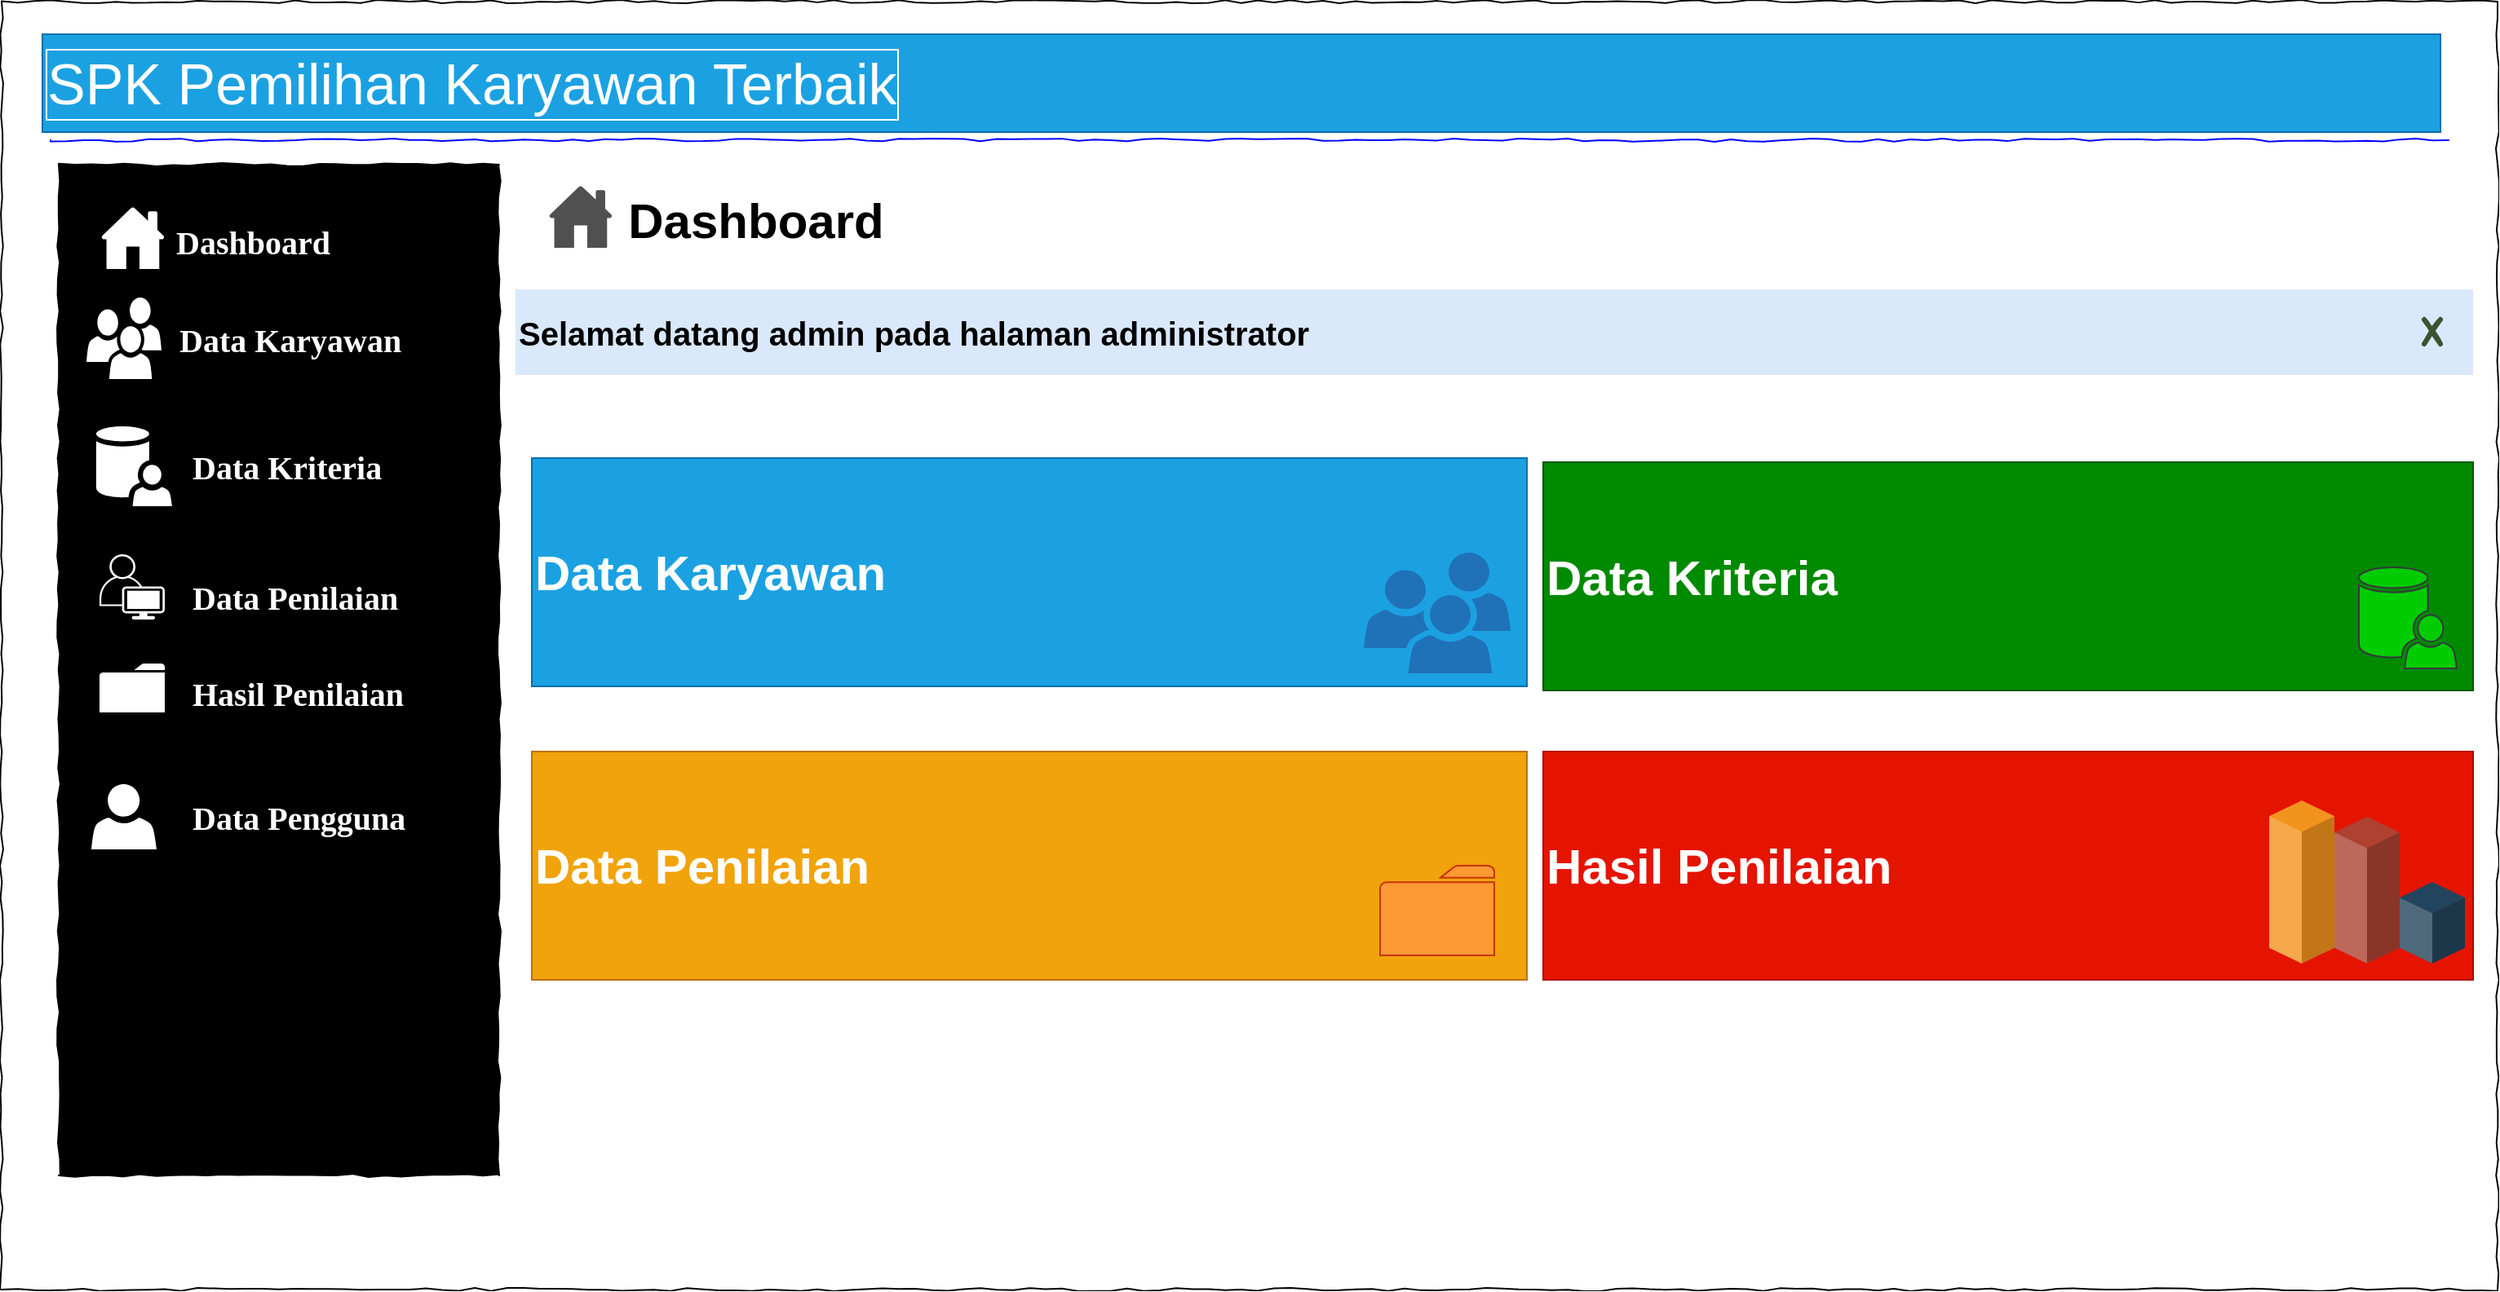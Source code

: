 <mxfile version="14.4.3" type="device" pages="5"><diagram name="LKT TAMPILAN" id="03018318-947c-dd8e-b7a3-06fadd420f32"><mxGraphModel dx="3215" dy="1235" grid="1" gridSize="10" guides="1" tooltips="1" connect="1" arrows="1" fold="1" page="1" pageScale="1" pageWidth="1100" pageHeight="850" background="#ffffff" math="0" shadow="0"><root><mxCell id="0"/><mxCell id="1" parent="0"/><mxCell id="C77yLASKHQ0KDyBEqSGm-27" value="" style="rounded=0;whiteSpace=wrap;html=1;strokeWidth=20;gradientColor=#ffffff;shadow=0;sketch=1;" parent="1" vertex="1"><mxGeometry x="650" y="480" width="120" height="80" as="geometry"/></mxCell><mxCell id="677b7b8949515195-1" value="" style="whiteSpace=wrap;html=1;rounded=0;shadow=0;labelBackgroundColor=none;strokeWidth=1;fontFamily=Verdana;fontSize=12;align=center;comic=1;" parent="1" vertex="1"><mxGeometry x="-15" y="50" width="1530" height="790" as="geometry"/></mxCell><mxCell id="677b7b8949515195-7" value="&lt;font style=&quot;font-size: 16px&quot;&gt;Logout&lt;/font&gt;" style="text;html=1;points=[];align=left;verticalAlign=top;spacingTop=-4;fontSize=14;fontFamily=Verdana;strokeWidth=5;" parent="1" vertex="1"><mxGeometry x="1420" y="75" width="60" height="20" as="geometry"/></mxCell><mxCell id="677b7b8949515195-8" value="" style="whiteSpace=wrap;html=1;rounded=0;shadow=0;labelBackgroundColor=#B3B3B3;strokeWidth=1;fontFamily=Verdana;fontSize=12;align=center;comic=1;fillColor=#000000;" parent="1" vertex="1"><mxGeometry x="20" y="150" width="270" height="620" as="geometry"/></mxCell><mxCell id="677b7b8949515195-9" value="" style="line;strokeWidth=1;html=1;rounded=0;shadow=0;labelBackgroundColor=none;fillColor=none;fontFamily=Verdana;fontSize=14;fontColor=#000000;align=center;comic=1;strokeColor=#0000FF;" parent="1" vertex="1"><mxGeometry x="15" y="130" width="1470" height="10" as="geometry"/></mxCell><mxCell id="677b7b8949515195-27" value="&lt;h3&gt;&lt;font style=&quot;font-size: 20px&quot;&gt;Dashboard&lt;/font&gt;&lt;/h3&gt;" style="text;html=1;points=[];align=left;verticalAlign=top;spacingTop=-4;fontSize=14;fontFamily=Verdana;strokeWidth=10;fontColor=#FFFFFF;" parent="1" vertex="1"><mxGeometry x="90" y="167" width="200" height="56" as="geometry"/></mxCell><mxCell id="677b7b8949515195-28" value="&lt;h3&gt;&lt;font style=&quot;font-size: 20px&quot; color=&quot;#ffffff&quot;&gt;Data Karyawan&lt;/font&gt;&lt;/h3&gt;" style="text;html=1;points=[];align=left;verticalAlign=top;spacingTop=-4;fontSize=14;fontFamily=Verdana;strokeWidth=20;" parent="1" vertex="1"><mxGeometry x="92.43" y="226.5" width="170" height="55" as="geometry"/></mxCell><mxCell id="677b7b8949515195-29" value="&lt;h3&gt;&lt;font style=&quot;font-size: 20px&quot; color=&quot;#ffffff&quot;&gt;Data Kriteria&lt;/font&gt;&lt;/h3&gt;" style="text;html=1;points=[];align=left;verticalAlign=top;spacingTop=-4;fontSize=14;fontFamily=Verdana" parent="1" vertex="1"><mxGeometry x="100" y="305" width="170" height="47" as="geometry"/></mxCell><mxCell id="677b7b8949515195-30" value="&lt;h3&gt;&lt;font style=&quot;font-size: 20px&quot; color=&quot;#ffffff&quot;&gt;Data Penilaian&lt;/font&gt;&lt;/h3&gt;" style="text;html=1;points=[];align=left;verticalAlign=top;spacingTop=-4;fontSize=14;fontFamily=Verdana" parent="1" vertex="1"><mxGeometry x="100" y="385" width="170" height="35" as="geometry"/></mxCell><mxCell id="677b7b8949515195-39" value="&lt;h3&gt;&lt;font style=&quot;font-size: 20px&quot; color=&quot;#ffffff&quot;&gt;Hasil Penilaian&lt;/font&gt;&lt;/h3&gt;" style="text;html=1;points=[];align=left;verticalAlign=top;spacingTop=-4;fontSize=14;fontFamily=Verdana" parent="1" vertex="1"><mxGeometry x="100" y="443.5" width="170" height="55" as="geometry"/></mxCell><mxCell id="677b7b8949515195-40" value="&lt;h3&gt;&lt;font style=&quot;font-size: 20px&quot; color=&quot;#ffffff&quot;&gt;&lt;font style=&quot;font-size: 20px&quot;&gt;Data Penggun&lt;/font&gt;a&lt;/font&gt;&lt;/h3&gt;" style="text;html=1;points=[];align=left;verticalAlign=top;spacingTop=-4;fontSize=14;fontFamily=Verdana" parent="1" vertex="1"><mxGeometry x="100" y="520" width="170" height="40" as="geometry"/></mxCell><mxCell id="C77yLASKHQ0KDyBEqSGm-12" value="" style="points=[[0.35,0,0],[0.98,0.51,0],[1,0.71,0],[0.67,1,0],[0,0.795,0],[0,0.65,0]];verticalLabelPosition=bottom;html=1;verticalAlign=top;aspect=fixed;align=center;pointerEvents=1;shape=mxgraph.cisco19.user;strokeColor=none;fillColor=#FFFFFF;" parent="1" vertex="1"><mxGeometry x="45" y="389" width="40" height="40" as="geometry"/></mxCell><mxCell id="C77yLASKHQ0KDyBEqSGm-17" value="" style="pointerEvents=1;shadow=0;dashed=0;html=1;strokeColor=none;labelPosition=center;verticalLabelPosition=bottom;verticalAlign=top;outlineConnect=0;align=center;shape=mxgraph.office.concepts.folder;fillColor=#FFFFFF;" parent="1" vertex="1"><mxGeometry x="45" y="456" width="40" height="30" as="geometry"/></mxCell><mxCell id="C77yLASKHQ0KDyBEqSGm-18" value="" style="pointerEvents=1;shadow=0;dashed=0;html=1;strokeColor=none;labelPosition=center;verticalLabelPosition=bottom;verticalAlign=top;outlineConnect=0;align=center;shape=mxgraph.office.users.user;" parent="1" vertex="1"><mxGeometry x="40" y="530" width="40" height="40" as="geometry"/></mxCell><mxCell id="C77yLASKHQ0KDyBEqSGm-19" value="" style="pointerEvents=1;shadow=0;dashed=0;html=1;strokeColor=none;fillColor=#505050;labelPosition=center;verticalLabelPosition=bottom;verticalAlign=top;outlineConnect=0;align=center;shape=mxgraph.office.concepts.home;" parent="1" vertex="1"><mxGeometry x="320.5" y="163" width="39" height="38" as="geometry"/></mxCell><mxCell id="C77yLASKHQ0KDyBEqSGm-20" value="" style="pointerEvents=1;shadow=0;dashed=0;html=1;strokeColor=none;labelPosition=center;verticalLabelPosition=bottom;verticalAlign=top;outlineConnect=0;align=center;shape=mxgraph.office.concepts.home;fillColor=#FFFFFF;" parent="1" vertex="1"><mxGeometry x="46" y="176" width="39" height="38" as="geometry"/></mxCell><mxCell id="C77yLASKHQ0KDyBEqSGm-25" value="&lt;h2&gt;&lt;font style=&quot;font-size: 30px&quot;&gt;Dashboard&lt;/font&gt;&lt;/h2&gt;" style="text;html=1;strokeColor=none;fillColor=none;align=center;verticalAlign=middle;whiteSpace=wrap;rounded=0;" parent="1" vertex="1"><mxGeometry x="345" y="152" width="205" height="64" as="geometry"/></mxCell><mxCell id="C77yLASKHQ0KDyBEqSGm-28" value="&lt;h4&gt;&lt;font style=&quot;font-size: 20px&quot;&gt;Selamat datang admin pada halaman administrator&lt;/font&gt;&lt;/h4&gt;" style="text;html=1;align=left;verticalAlign=middle;whiteSpace=wrap;rounded=0;shadow=0;sketch=0;fillColor=#dae8fc;" parent="1" vertex="1"><mxGeometry x="300" y="226.5" width="1200" height="52.5" as="geometry"/></mxCell><mxCell id="C77yLASKHQ0KDyBEqSGm-29" value="" style="shape=umlDestroy;whiteSpace=wrap;html=1;strokeWidth=3;rounded=0;shadow=0;sketch=1;align=left;strokeColor=#3A5431;fontColor=#ffffff;fillColor=#000000;" parent="1" vertex="1"><mxGeometry x="1470" y="245" width="10" height="15" as="geometry"/></mxCell><mxCell id="C77yLASKHQ0KDyBEqSGm-31" value="&lt;h3&gt;&lt;font style=&quot;font-size: 30px&quot; color=&quot;#ffffff&quot;&gt;Data Karyawan&lt;/font&gt;&lt;/h3&gt;" style="text;html=1;strokeColor=#006EAF;fillColor=#1ba1e2;align=left;verticalAlign=middle;whiteSpace=wrap;rounded=0;shadow=0;sketch=0;fontColor=#ffffff;" parent="1" vertex="1"><mxGeometry x="310" y="330" width="610" height="140" as="geometry"/></mxCell><mxCell id="C77yLASKHQ0KDyBEqSGm-33" value="" style="pointerEvents=1;shadow=0;dashed=0;html=1;strokeColor=none;labelPosition=center;verticalLabelPosition=bottom;verticalAlign=top;outlineConnect=0;align=center;shape=mxgraph.office.users.users;fillColor=#2072B8;rounded=0;sketch=0;" parent="1" vertex="1"><mxGeometry x="820" y="388" width="90" height="74" as="geometry"/></mxCell><mxCell id="C77yLASKHQ0KDyBEqSGm-34" value="&lt;h2&gt;&lt;font style=&quot;font-size: 30px&quot; color=&quot;#ffffff&quot;&gt;Data Kriteria&lt;/font&gt;&lt;/h2&gt;" style="text;html=1;strokeColor=#005700;fillColor=#008a00;align=left;verticalAlign=middle;whiteSpace=wrap;rounded=0;shadow=0;sketch=0;fontColor=#ffffff;" parent="1" vertex="1"><mxGeometry x="930" y="332.5" width="570" height="140" as="geometry"/></mxCell><mxCell id="C77yLASKHQ0KDyBEqSGm-36" value="" style="pointerEvents=1;shadow=0;dashed=0;html=1;strokeColor=#36393d;labelPosition=center;verticalLabelPosition=bottom;verticalAlign=top;outlineConnect=0;align=center;shape=mxgraph.office.users.user_store;rounded=0;sketch=0;fillColor=#00CC00;" parent="1" vertex="1"><mxGeometry x="1430" y="397" width="60" height="62" as="geometry"/></mxCell><mxCell id="C77yLASKHQ0KDyBEqSGm-37" value="&lt;h3&gt;&lt;font style=&quot;font-size: 30px&quot; color=&quot;#ffffff&quot;&gt;Data Penilaian&lt;/font&gt;&lt;/h3&gt;" style="text;html=1;strokeColor=#BD7000;fillColor=#f0a30a;align=left;verticalAlign=middle;whiteSpace=wrap;rounded=0;shadow=0;sketch=0;fontColor=#ffffff;" parent="1" vertex="1"><mxGeometry x="310" y="510" width="610" height="140" as="geometry"/></mxCell><mxCell id="C77yLASKHQ0KDyBEqSGm-39" value="" style="pointerEvents=1;shadow=0;dashed=0;html=1;strokeColor=#C73500;labelPosition=center;verticalLabelPosition=bottom;verticalAlign=top;outlineConnect=0;align=center;shape=mxgraph.office.concepts.folder;rounded=0;sketch=0;fontColor=#ffffff;fillColor=#FF9933;" parent="1" vertex="1"><mxGeometry x="830" y="580" width="70" height="55" as="geometry"/></mxCell><mxCell id="C77yLASKHQ0KDyBEqSGm-40" value="&lt;h3&gt;&lt;span style=&quot;font-size: 30px&quot;&gt;Hasil Penilaian&lt;/span&gt;&lt;/h3&gt;" style="text;html=1;strokeColor=#B20000;fillColor=#e51400;align=left;verticalAlign=middle;whiteSpace=wrap;rounded=0;shadow=0;sketch=0;fontColor=#ffffff;" parent="1" vertex="1"><mxGeometry x="930" y="510" width="570" height="140" as="geometry"/></mxCell><mxCell id="C77yLASKHQ0KDyBEqSGm-42" value="" style="verticalLabelPosition=bottom;verticalAlign=top;html=1;shape=mxgraph.infographic.shadedCube;isoAngle=15;fillColor=#23445D;strokeColor=none;shadow=0;rounded=0;sketch=0;align=left;" parent="1" vertex="1"><mxGeometry x="1455" y="590" width="40" height="50" as="geometry"/></mxCell><mxCell id="C77yLASKHQ0KDyBEqSGm-43" value="" style="verticalLabelPosition=bottom;verticalAlign=top;html=1;shape=mxgraph.infographic.shadedCube;isoAngle=15;fillColor=#AE4132;strokeColor=none;shadow=0;rounded=0;sketch=0;align=left;" parent="1" vertex="1"><mxGeometry x="1415" y="550" width="40" height="90" as="geometry"/></mxCell><mxCell id="C77yLASKHQ0KDyBEqSGm-61" value="" style="verticalLabelPosition=bottom;verticalAlign=top;html=1;shape=mxgraph.infographic.shadedCube;isoAngle=15;fillColor=#F2931E;strokeColor=none;shadow=0;rounded=0;sketch=0;align=left;" parent="1" vertex="1"><mxGeometry x="1375" y="540" width="40" height="100" as="geometry"/></mxCell><mxCell id="C77yLASKHQ0KDyBEqSGm-66" value="SPK Pemilihan Karyawan Terbaik" style="text;strokeColor=#006EAF;fillColor=#1ba1e2;align=left;verticalAlign=middle;rounded=0;shadow=0;labelBackgroundColor=none;sketch=0;glass=0;labelBorderColor=#FFFFFF;fontSize=35;whiteSpace=wrap;fontColor=#ffffff;" parent="1" vertex="1"><mxGeometry x="10" y="70" width="1470" height="60" as="geometry"/></mxCell><mxCell id="DWA-WTOLlOoSQTfT_nVk-1" value="" style="pointerEvents=1;shadow=0;dashed=0;html=1;strokeColor=none;labelPosition=center;verticalLabelPosition=bottom;verticalAlign=top;outlineConnect=0;align=center;shape=mxgraph.office.users.users;rounded=0;glass=0;labelBackgroundColor=none;sketch=0;fontSize=35;fontColor=#FFFFFF;fillColor=#FFFFFF;" parent="1" vertex="1"><mxGeometry x="37" y="231.5" width="46" height="50" as="geometry"/></mxCell><mxCell id="DtHSmdxC616YhxaSl9j3-1" value="" style="pointerEvents=1;shadow=0;dashed=0;html=1;labelPosition=center;verticalLabelPosition=bottom;verticalAlign=top;outlineConnect=0;align=center;shape=mxgraph.office.users.user_store;rounded=0;glass=0;labelBackgroundColor=none;sketch=0;fontSize=35;" parent="1" vertex="1"><mxGeometry x="42.43" y="310" width="47.57" height="50" as="geometry"/></mxCell></root></mxGraphModel></diagram><diagram id="J0eJ4F2UCJKLNIdvX9Va" name="Data Karyawan"><mxGraphModel dx="2546" dy="1594" grid="1" gridSize="10" guides="1" tooltips="1" connect="1" arrows="1" fold="1" page="1" pageScale="1" pageWidth="850" pageHeight="1100" math="0" shadow="0"><root><mxCell id="pLCoc45WLhqYRny3k_PX-0"/><mxCell id="pLCoc45WLhqYRny3k_PX-1" parent="pLCoc45WLhqYRny3k_PX-0"/><mxCell id="bYqD_wj29d2I4M3Qf5_n-0" value="" style="whiteSpace=wrap;html=1;rounded=0;shadow=0;labelBackgroundColor=none;strokeWidth=1;fontFamily=Verdana;fontSize=12;align=center;comic=1;" parent="pLCoc45WLhqYRny3k_PX-1" vertex="1"><mxGeometry x="-820" y="-130" width="1740" height="970" as="geometry"/></mxCell><mxCell id="wiC_E7BBrIoBpbzvq6C0-0" value="" style="pointerEvents=1;shadow=0;dashed=0;html=1;strokeColor=none;labelPosition=center;verticalLabelPosition=bottom;verticalAlign=top;outlineConnect=0;align=center;shape=mxgraph.office.users.users;rounded=0;glass=0;labelBackgroundColor=none;sketch=0;fontSize=35;fontColor=#FFFFFF;fillColor=#000000;" parent="pLCoc45WLhqYRny3k_PX-1" vertex="1"><mxGeometry x="-490" y="-12" width="46" height="50" as="geometry"/></mxCell><mxCell id="wMLb0KTHhZpJQR4nQ9OJ-0" value="SPK Pemilihan Karyawan Terbaik" style="text;strokeColor=#006EAF;fillColor=#1ba1e2;align=left;verticalAlign=middle;rounded=0;shadow=0;labelBackgroundColor=none;sketch=0;glass=0;labelBorderColor=#FFFFFF;fontSize=35;whiteSpace=wrap;fontColor=#ffffff;" parent="pLCoc45WLhqYRny3k_PX-1" vertex="1"><mxGeometry x="-790" y="-110" width="1690" height="60" as="geometry"/></mxCell><mxCell id="L2QVWTrY0uLk4P1ig6aI-0" value="" style="line;strokeWidth=1;html=1;rounded=0;shadow=0;labelBackgroundColor=none;fillColor=none;fontFamily=Verdana;fontSize=14;fontColor=#000000;align=center;comic=1;strokeColor=#0000FF;" parent="pLCoc45WLhqYRny3k_PX-1" vertex="1"><mxGeometry x="-790" y="-40" width="1690" height="10" as="geometry"/></mxCell><mxCell id="k7Ru23DsCgW5MaxJbodV-0" value="" style="whiteSpace=wrap;html=1;rounded=0;shadow=0;labelBackgroundColor=#B3B3B3;strokeWidth=1;fontFamily=Verdana;fontSize=12;align=center;comic=1;fillColor=#000000;" parent="pLCoc45WLhqYRny3k_PX-1" vertex="1"><mxGeometry x="-790" y="-30" width="260" height="620" as="geometry"/></mxCell><mxCell id="SxGr8cxMlCfa1PqwDbVR-0" value="" style="pointerEvents=1;shadow=0;dashed=0;html=1;strokeColor=none;labelPosition=center;verticalLabelPosition=bottom;verticalAlign=top;outlineConnect=0;align=center;shape=mxgraph.office.concepts.home;fillColor=#FFFFFF;" parent="pLCoc45WLhqYRny3k_PX-1" vertex="1"><mxGeometry x="-770" y="-9" width="39" height="38" as="geometry"/></mxCell><mxCell id="5kETdh0HvtBfOiy4Sd5r-0" value="&lt;h3&gt;&lt;font style=&quot;font-size: 20px&quot;&gt;Dashboard&lt;/font&gt;&lt;/h3&gt;" style="text;html=1;points=[];align=left;verticalAlign=top;spacingTop=-4;fontSize=14;fontFamily=Verdana;strokeWidth=10;fontColor=#FFFFFF;" parent="pLCoc45WLhqYRny3k_PX-1" vertex="1"><mxGeometry x="-720" y="-18" width="200" height="56" as="geometry"/></mxCell><mxCell id="gO1N9yt77drYhU1ikWkv-0" value="" style="pointerEvents=1;shadow=0;dashed=0;html=1;strokeColor=none;labelPosition=center;verticalLabelPosition=bottom;verticalAlign=top;outlineConnect=0;align=center;shape=mxgraph.office.users.users;rounded=0;glass=0;labelBackgroundColor=none;sketch=0;fontSize=35;fontColor=#FFFFFF;fillColor=#FFFFFF;" parent="pLCoc45WLhqYRny3k_PX-1" vertex="1"><mxGeometry x="-777" y="50" width="46" height="50" as="geometry"/></mxCell><mxCell id="ykVKtpkvqAKoFuEGasjU-0" value="&lt;h3&gt;&lt;font style=&quot;font-size: 20px&quot; color=&quot;#ffffff&quot;&gt;Data Karyawan&lt;/font&gt;&lt;/h3&gt;" style="text;html=1;points=[];align=left;verticalAlign=top;spacingTop=-4;fontSize=14;fontFamily=Verdana;strokeWidth=20;" parent="pLCoc45WLhqYRny3k_PX-1" vertex="1"><mxGeometry x="-720" y="47.5" width="170" height="55" as="geometry"/></mxCell><mxCell id="gBxzyRxz9jFUnqlOAknc-0" value="&lt;h3&gt;&lt;font style=&quot;font-size: 20px&quot; color=&quot;#ffffff&quot;&gt;Data Kriteria&lt;/font&gt;&lt;/h3&gt;" style="text;html=1;points=[];align=left;verticalAlign=top;spacingTop=-4;fontSize=14;fontFamily=Verdana" parent="pLCoc45WLhqYRny3k_PX-1" vertex="1"><mxGeometry x="-720" y="113" width="170" height="47" as="geometry"/></mxCell><mxCell id="ZZkWpoQo_vwEp1Jp91mu-0" value="" style="points=[[0.35,0,0],[0.98,0.51,0],[1,0.71,0],[0.67,1,0],[0,0.795,0],[0,0.65,0]];verticalLabelPosition=bottom;html=1;verticalAlign=top;aspect=fixed;align=center;pointerEvents=1;shape=mxgraph.cisco19.user;strokeColor=none;fillColor=#FFFFFF;" parent="pLCoc45WLhqYRny3k_PX-1" vertex="1"><mxGeometry x="-940" y="285" width="40" height="40" as="geometry"/></mxCell><mxCell id="OcPnj6UrEaYnZaKM9Omh-0" value="&lt;h3&gt;&lt;font style=&quot;font-size: 20px&quot; color=&quot;#ffffff&quot;&gt;Data Penilaian&lt;/font&gt;&lt;/h3&gt;" style="text;html=1;points=[];align=left;verticalAlign=top;spacingTop=-4;fontSize=14;fontFamily=Verdana" parent="pLCoc45WLhqYRny3k_PX-1" vertex="1"><mxGeometry x="-720" y="190" width="170" height="35" as="geometry"/></mxCell><mxCell id="w9krlyan49X-0ECtMuxK-0" value="" style="pointerEvents=1;shadow=0;dashed=0;html=1;strokeColor=none;labelPosition=center;verticalLabelPosition=bottom;verticalAlign=top;outlineConnect=0;align=center;shape=mxgraph.office.concepts.folder;fillColor=#FFFFFF;" parent="pLCoc45WLhqYRny3k_PX-1" vertex="1"><mxGeometry x="-774" y="290" width="40" height="30" as="geometry"/></mxCell><mxCell id="Y6ZEE1kjM89cx_OJfWrf-0" value="&lt;h3&gt;&lt;font style=&quot;font-size: 20px&quot; color=&quot;#ffffff&quot;&gt;Hasil Penialaian&lt;/font&gt;&lt;/h3&gt;&lt;div&gt;&lt;font style=&quot;font-size: 20px&quot; color=&quot;#ffffff&quot;&gt;&lt;br&gt;&lt;/font&gt;&lt;/div&gt;" style="text;html=1;points=[];align=left;verticalAlign=top;spacingTop=-4;fontSize=14;fontFamily=Verdana" parent="pLCoc45WLhqYRny3k_PX-1" vertex="1"><mxGeometry x="-720" y="277.5" width="170" height="55" as="geometry"/></mxCell><mxCell id="Tbgbei3ra26vcTfcRcA7-0" value="" style="pointerEvents=1;shadow=0;dashed=0;html=1;strokeColor=none;labelPosition=center;verticalLabelPosition=bottom;verticalAlign=top;outlineConnect=0;align=center;shape=mxgraph.office.users.user;" parent="pLCoc45WLhqYRny3k_PX-1" vertex="1"><mxGeometry x="-774" y="370" width="40" height="40" as="geometry"/></mxCell><mxCell id="YN_6kYApLFQuE_BPOFZT-0" value="&lt;h3&gt;&lt;font style=&quot;font-size: 20px&quot; color=&quot;#ffffff&quot;&gt;&lt;font style=&quot;font-size: 20px&quot;&gt;Data Penggun&lt;/font&gt;a&lt;/font&gt;&lt;/h3&gt;" style="text;html=1;points=[];align=left;verticalAlign=top;spacingTop=-4;fontSize=14;fontFamily=Verdana" parent="pLCoc45WLhqYRny3k_PX-1" vertex="1"><mxGeometry x="-730" y="360" width="170" height="40" as="geometry"/></mxCell><mxCell id="YN_6kYApLFQuE_BPOFZT-1" value="&lt;font color=&quot;#000000&quot;&gt;Data Karyawan&lt;/font&gt;" style="text;html=1;strokeColor=none;fillColor=none;align=center;verticalAlign=middle;whiteSpace=wrap;rounded=0;shadow=0;glass=0;labelBackgroundColor=none;sketch=0;fontSize=35;fontColor=#FFFFFF;fontStyle=1" parent="pLCoc45WLhqYRny3k_PX-1" vertex="1"><mxGeometry x="-444" y="-20" width="280" height="70" as="geometry"/></mxCell><mxCell id="YN_6kYApLFQuE_BPOFZT-18" value="" style="shape=table;html=1;whiteSpace=wrap;startSize=0;container=1;collapsible=0;childLayout=tableLayout;" parent="pLCoc45WLhqYRny3k_PX-1" vertex="1"><mxGeometry x="-520" y="70" width="1410" height="530" as="geometry"/></mxCell><mxCell id="YN_6kYApLFQuE_BPOFZT-19" value="" style="shape=partialRectangle;html=1;whiteSpace=wrap;collapsible=0;dropTarget=0;pointerEvents=0;fillColor=none;top=0;left=0;bottom=0;right=0;points=[[0,0.5],[1,0.5]];portConstraint=eastwest;" parent="YN_6kYApLFQuE_BPOFZT-18" vertex="1"><mxGeometry width="1410" height="90" as="geometry"/></mxCell><mxCell id="YN_6kYApLFQuE_BPOFZT-20" value="&lt;h1&gt;&lt;font style=&quot;font-size: 20px&quot;&gt;No&lt;/font&gt;&lt;/h1&gt;" style="shape=partialRectangle;html=1;whiteSpace=wrap;connectable=0;overflow=hidden;fillColor=#0050ef;top=0;left=0;bottom=0;right=0;labelBackgroundColor=none;strokeColor=#001DBC;fontColor=#ffffff;" parent="YN_6kYApLFQuE_BPOFZT-19" vertex="1"><mxGeometry width="80" height="90" as="geometry"/></mxCell><mxCell id="YN_6kYApLFQuE_BPOFZT-21" value="&lt;h1&gt;&lt;font style=&quot;font-size: 20px&quot;&gt;NIK&lt;/font&gt;&lt;/h1&gt;" style="shape=partialRectangle;html=1;whiteSpace=wrap;connectable=0;overflow=hidden;fillColor=#0050ef;top=0;left=0;bottom=0;right=0;align=center;strokeColor=#001DBC;fontColor=#ffffff;" parent="YN_6kYApLFQuE_BPOFZT-19" vertex="1"><mxGeometry x="80" width="210" height="90" as="geometry"/></mxCell><mxCell id="YN_6kYApLFQuE_BPOFZT-22" value="&lt;h2&gt;&lt;font style=&quot;font-size: 20px&quot;&gt;Nama&lt;/font&gt;&lt;/h2&gt;" style="shape=partialRectangle;html=1;whiteSpace=wrap;connectable=0;overflow=hidden;fillColor=#0050ef;top=0;left=0;bottom=0;right=0;strokeColor=#001DBC;fontColor=#ffffff;" parent="YN_6kYApLFQuE_BPOFZT-19" vertex="1"><mxGeometry x="290" width="230" height="90" as="geometry"/></mxCell><mxCell id="YN_6kYApLFQuE_BPOFZT-23" value="&lt;h2&gt;&lt;font style=&quot;font-size: 20px&quot;&gt;Tanggal Lahir&lt;/font&gt;&lt;/h2&gt;" style="shape=partialRectangle;html=1;whiteSpace=wrap;connectable=0;overflow=hidden;fillColor=#0050ef;top=0;left=0;bottom=0;right=0;strokeColor=#001DBC;fontColor=#ffffff;" parent="YN_6kYApLFQuE_BPOFZT-19" vertex="1"><mxGeometry x="520" width="110" height="90" as="geometry"/></mxCell><mxCell id="YN_6kYApLFQuE_BPOFZT-24" value="&lt;h1&gt;&lt;font style=&quot;font-size: 20px&quot;&gt;Alamat&lt;/font&gt;&lt;/h1&gt;" style="shape=partialRectangle;html=1;whiteSpace=wrap;connectable=0;overflow=hidden;fillColor=#0050ef;top=0;left=0;bottom=0;right=0;strokeColor=#001DBC;fontColor=#ffffff;" parent="YN_6kYApLFQuE_BPOFZT-19" vertex="1"><mxGeometry x="630" width="150" height="90" as="geometry"/></mxCell><mxCell id="YN_6kYApLFQuE_BPOFZT-25" value="&lt;h1&gt;&lt;font style=&quot;font-size: 20px&quot;&gt;No Telp&lt;/font&gt;&lt;/h1&gt;" style="shape=partialRectangle;html=1;whiteSpace=wrap;connectable=0;overflow=hidden;fillColor=#0050ef;top=0;left=0;bottom=0;right=0;strokeColor=#001DBC;fontColor=#ffffff;" parent="YN_6kYApLFQuE_BPOFZT-19" vertex="1"><mxGeometry x="780" width="200" height="90" as="geometry"/></mxCell><mxCell id="YN_6kYApLFQuE_BPOFZT-26" value="&lt;h1&gt;&lt;font style=&quot;font-size: 20px&quot;&gt;Jabatan&lt;/font&gt;&lt;/h1&gt;" style="shape=partialRectangle;html=1;whiteSpace=wrap;connectable=0;overflow=hidden;fillColor=#0050ef;top=0;left=0;bottom=0;right=0;strokeColor=#001DBC;fontColor=#ffffff;" parent="YN_6kYApLFQuE_BPOFZT-19" vertex="1"><mxGeometry x="980" width="160" height="90" as="geometry"/></mxCell><mxCell id="YN_6kYApLFQuE_BPOFZT-27" value="&lt;h1&gt;&lt;font style=&quot;font-size: 20px&quot;&gt;Status&lt;/font&gt;&lt;/h1&gt;" style="shape=partialRectangle;html=1;whiteSpace=wrap;connectable=0;overflow=hidden;fillColor=#0050ef;top=0;left=0;bottom=0;right=0;strokeColor=#001DBC;fontColor=#ffffff;" parent="YN_6kYApLFQuE_BPOFZT-19" vertex="1"><mxGeometry x="1140" width="150" height="90" as="geometry"/></mxCell><mxCell id="YN_6kYApLFQuE_BPOFZT-28" value="&lt;h1&gt;&lt;font style=&quot;font-size: 20px&quot;&gt;Aksi&lt;/font&gt;&lt;/h1&gt;" style="shape=partialRectangle;html=1;whiteSpace=wrap;connectable=0;overflow=hidden;fillColor=#0050ef;top=0;left=0;bottom=0;right=0;strokeColor=#001DBC;fontColor=#ffffff;" parent="YN_6kYApLFQuE_BPOFZT-19" vertex="1"><mxGeometry x="1290" width="120" height="90" as="geometry"/></mxCell><mxCell id="YN_6kYApLFQuE_BPOFZT-29" value="" style="shape=partialRectangle;html=1;whiteSpace=wrap;collapsible=0;dropTarget=0;pointerEvents=0;fillColor=none;top=0;left=0;bottom=0;right=0;points=[[0,0.5],[1,0.5]];portConstraint=eastwest;" parent="YN_6kYApLFQuE_BPOFZT-18" vertex="1"><mxGeometry y="90" width="1410" height="70" as="geometry"/></mxCell><mxCell id="YN_6kYApLFQuE_BPOFZT-30" value="&lt;font style=&quot;font-size: 20px&quot;&gt;1&lt;/font&gt;" style="shape=partialRectangle;html=1;whiteSpace=wrap;connectable=0;overflow=hidden;fillColor=none;top=0;left=0;bottom=0;right=0;" parent="YN_6kYApLFQuE_BPOFZT-29" vertex="1"><mxGeometry width="80" height="70" as="geometry"/></mxCell><mxCell id="YN_6kYApLFQuE_BPOFZT-31" value="" style="shape=partialRectangle;html=1;whiteSpace=wrap;connectable=0;overflow=hidden;fillColor=none;top=0;left=0;bottom=0;right=0;" parent="YN_6kYApLFQuE_BPOFZT-29" vertex="1"><mxGeometry x="80" width="210" height="70" as="geometry"/></mxCell><mxCell id="YN_6kYApLFQuE_BPOFZT-32" value="" style="shape=partialRectangle;html=1;whiteSpace=wrap;connectable=0;overflow=hidden;fillColor=none;top=0;left=0;bottom=0;right=0;" parent="YN_6kYApLFQuE_BPOFZT-29" vertex="1"><mxGeometry x="290" width="230" height="70" as="geometry"/></mxCell><mxCell id="YN_6kYApLFQuE_BPOFZT-33" value="" style="shape=partialRectangle;html=1;whiteSpace=wrap;connectable=0;overflow=hidden;fillColor=none;top=0;left=0;bottom=0;right=0;" parent="YN_6kYApLFQuE_BPOFZT-29" vertex="1"><mxGeometry x="520" width="110" height="70" as="geometry"/></mxCell><mxCell id="YN_6kYApLFQuE_BPOFZT-34" value="" style="shape=partialRectangle;html=1;whiteSpace=wrap;connectable=0;overflow=hidden;fillColor=none;top=0;left=0;bottom=0;right=0;" parent="YN_6kYApLFQuE_BPOFZT-29" vertex="1"><mxGeometry x="630" width="150" height="70" as="geometry"/></mxCell><mxCell id="YN_6kYApLFQuE_BPOFZT-35" value="" style="shape=partialRectangle;html=1;whiteSpace=wrap;connectable=0;overflow=hidden;fillColor=none;top=0;left=0;bottom=0;right=0;" parent="YN_6kYApLFQuE_BPOFZT-29" vertex="1"><mxGeometry x="780" width="200" height="70" as="geometry"/></mxCell><mxCell id="YN_6kYApLFQuE_BPOFZT-36" value="" style="shape=partialRectangle;html=1;whiteSpace=wrap;connectable=0;overflow=hidden;fillColor=none;top=0;left=0;bottom=0;right=0;" parent="YN_6kYApLFQuE_BPOFZT-29" vertex="1"><mxGeometry x="980" width="160" height="70" as="geometry"/></mxCell><mxCell id="YN_6kYApLFQuE_BPOFZT-37" value="" style="shape=partialRectangle;html=1;whiteSpace=wrap;connectable=0;overflow=hidden;fillColor=none;top=0;left=0;bottom=0;right=0;" parent="YN_6kYApLFQuE_BPOFZT-29" vertex="1"><mxGeometry x="1140" width="150" height="70" as="geometry"/></mxCell><mxCell id="YN_6kYApLFQuE_BPOFZT-38" value="" style="shape=partialRectangle;html=1;whiteSpace=wrap;connectable=0;overflow=hidden;fillColor=none;top=0;left=0;bottom=0;right=0;" parent="YN_6kYApLFQuE_BPOFZT-29" vertex="1"><mxGeometry x="1290" width="120" height="70" as="geometry"/></mxCell><mxCell id="YN_6kYApLFQuE_BPOFZT-39" value="" style="shape=partialRectangle;html=1;whiteSpace=wrap;collapsible=0;dropTarget=0;pointerEvents=0;fillColor=none;top=0;left=0;bottom=0;right=0;points=[[0,0.5],[1,0.5]];portConstraint=eastwest;" parent="YN_6kYApLFQuE_BPOFZT-18" vertex="1"><mxGeometry y="160" width="1410" height="90" as="geometry"/></mxCell><mxCell id="YN_6kYApLFQuE_BPOFZT-40" value="&lt;font style=&quot;font-size: 20px&quot;&gt;2&lt;/font&gt;" style="shape=partialRectangle;html=1;whiteSpace=wrap;connectable=0;overflow=hidden;fillColor=none;top=0;left=0;bottom=0;right=0;" parent="YN_6kYApLFQuE_BPOFZT-39" vertex="1"><mxGeometry width="80" height="90" as="geometry"/></mxCell><mxCell id="YN_6kYApLFQuE_BPOFZT-41" value="" style="shape=partialRectangle;html=1;whiteSpace=wrap;connectable=0;overflow=hidden;fillColor=none;top=0;left=0;bottom=0;right=0;" parent="YN_6kYApLFQuE_BPOFZT-39" vertex="1"><mxGeometry x="80" width="210" height="90" as="geometry"/></mxCell><mxCell id="YN_6kYApLFQuE_BPOFZT-42" value="" style="shape=partialRectangle;html=1;whiteSpace=wrap;connectable=0;overflow=hidden;fillColor=none;top=0;left=0;bottom=0;right=0;" parent="YN_6kYApLFQuE_BPOFZT-39" vertex="1"><mxGeometry x="290" width="230" height="90" as="geometry"/></mxCell><mxCell id="YN_6kYApLFQuE_BPOFZT-43" value="" style="shape=partialRectangle;html=1;whiteSpace=wrap;connectable=0;overflow=hidden;fillColor=none;top=0;left=0;bottom=0;right=0;" parent="YN_6kYApLFQuE_BPOFZT-39" vertex="1"><mxGeometry x="520" width="110" height="90" as="geometry"/></mxCell><mxCell id="YN_6kYApLFQuE_BPOFZT-44" value="" style="shape=partialRectangle;html=1;whiteSpace=wrap;connectable=0;overflow=hidden;fillColor=none;top=0;left=0;bottom=0;right=0;" parent="YN_6kYApLFQuE_BPOFZT-39" vertex="1"><mxGeometry x="630" width="150" height="90" as="geometry"/></mxCell><mxCell id="YN_6kYApLFQuE_BPOFZT-45" value="" style="shape=partialRectangle;html=1;whiteSpace=wrap;connectable=0;overflow=hidden;fillColor=none;top=0;left=0;bottom=0;right=0;" parent="YN_6kYApLFQuE_BPOFZT-39" vertex="1"><mxGeometry x="780" width="200" height="90" as="geometry"/></mxCell><mxCell id="YN_6kYApLFQuE_BPOFZT-46" value="" style="shape=partialRectangle;html=1;whiteSpace=wrap;connectable=0;overflow=hidden;fillColor=none;top=0;left=0;bottom=0;right=0;" parent="YN_6kYApLFQuE_BPOFZT-39" vertex="1"><mxGeometry x="980" width="160" height="90" as="geometry"/></mxCell><mxCell id="YN_6kYApLFQuE_BPOFZT-47" value="" style="shape=partialRectangle;html=1;whiteSpace=wrap;connectable=0;overflow=hidden;fillColor=none;top=0;left=0;bottom=0;right=0;" parent="YN_6kYApLFQuE_BPOFZT-39" vertex="1"><mxGeometry x="1140" width="150" height="90" as="geometry"/></mxCell><mxCell id="YN_6kYApLFQuE_BPOFZT-48" value="" style="shape=partialRectangle;html=1;whiteSpace=wrap;connectable=0;overflow=hidden;fillColor=none;top=0;left=0;bottom=0;right=0;" parent="YN_6kYApLFQuE_BPOFZT-39" vertex="1"><mxGeometry x="1290" width="120" height="90" as="geometry"/></mxCell><mxCell id="YN_6kYApLFQuE_BPOFZT-49" value="" style="shape=partialRectangle;html=1;whiteSpace=wrap;collapsible=0;dropTarget=0;pointerEvents=0;fillColor=none;top=0;left=0;bottom=0;right=0;points=[[0,0.5],[1,0.5]];portConstraint=eastwest;" parent="YN_6kYApLFQuE_BPOFZT-18" vertex="1"><mxGeometry y="250" width="1410" height="100" as="geometry"/></mxCell><mxCell id="YN_6kYApLFQuE_BPOFZT-50" value="&lt;font style=&quot;font-size: 20px&quot;&gt;3&lt;br&gt;&lt;br&gt;&lt;/font&gt;" style="shape=partialRectangle;html=1;whiteSpace=wrap;connectable=0;overflow=hidden;fillColor=none;top=0;left=0;bottom=0;right=0;" parent="YN_6kYApLFQuE_BPOFZT-49" vertex="1"><mxGeometry width="80" height="100" as="geometry"/></mxCell><mxCell id="YN_6kYApLFQuE_BPOFZT-51" value="" style="shape=partialRectangle;html=1;whiteSpace=wrap;connectable=0;overflow=hidden;fillColor=none;top=0;left=0;bottom=0;right=0;" parent="YN_6kYApLFQuE_BPOFZT-49" vertex="1"><mxGeometry x="80" width="210" height="100" as="geometry"/></mxCell><mxCell id="YN_6kYApLFQuE_BPOFZT-52" value="" style="shape=partialRectangle;html=1;whiteSpace=wrap;connectable=0;overflow=hidden;fillColor=none;top=0;left=0;bottom=0;right=0;" parent="YN_6kYApLFQuE_BPOFZT-49" vertex="1"><mxGeometry x="290" width="230" height="100" as="geometry"/></mxCell><mxCell id="YN_6kYApLFQuE_BPOFZT-53" value="" style="shape=partialRectangle;html=1;whiteSpace=wrap;connectable=0;overflow=hidden;fillColor=none;top=0;left=0;bottom=0;right=0;" parent="YN_6kYApLFQuE_BPOFZT-49" vertex="1"><mxGeometry x="520" width="110" height="100" as="geometry"/></mxCell><mxCell id="YN_6kYApLFQuE_BPOFZT-54" value="" style="shape=partialRectangle;html=1;whiteSpace=wrap;connectable=0;overflow=hidden;fillColor=none;top=0;left=0;bottom=0;right=0;" parent="YN_6kYApLFQuE_BPOFZT-49" vertex="1"><mxGeometry x="630" width="150" height="100" as="geometry"/></mxCell><mxCell id="YN_6kYApLFQuE_BPOFZT-55" value="" style="shape=partialRectangle;html=1;whiteSpace=wrap;connectable=0;overflow=hidden;fillColor=none;top=0;left=0;bottom=0;right=0;" parent="YN_6kYApLFQuE_BPOFZT-49" vertex="1"><mxGeometry x="780" width="200" height="100" as="geometry"/></mxCell><mxCell id="YN_6kYApLFQuE_BPOFZT-56" value="" style="shape=partialRectangle;html=1;whiteSpace=wrap;connectable=0;overflow=hidden;fillColor=none;top=0;left=0;bottom=0;right=0;" parent="YN_6kYApLFQuE_BPOFZT-49" vertex="1"><mxGeometry x="980" width="160" height="100" as="geometry"/></mxCell><mxCell id="YN_6kYApLFQuE_BPOFZT-57" value="" style="shape=partialRectangle;html=1;whiteSpace=wrap;connectable=0;overflow=hidden;fillColor=none;top=0;left=0;bottom=0;right=0;" parent="YN_6kYApLFQuE_BPOFZT-49" vertex="1"><mxGeometry x="1140" width="150" height="100" as="geometry"/></mxCell><mxCell id="YN_6kYApLFQuE_BPOFZT-58" value="" style="shape=partialRectangle;html=1;whiteSpace=wrap;connectable=0;overflow=hidden;fillColor=none;top=0;left=0;bottom=0;right=0;" parent="YN_6kYApLFQuE_BPOFZT-49" vertex="1"><mxGeometry x="1290" width="120" height="100" as="geometry"/></mxCell><mxCell id="YN_6kYApLFQuE_BPOFZT-59" value="" style="shape=partialRectangle;html=1;whiteSpace=wrap;collapsible=0;dropTarget=0;pointerEvents=0;fillColor=none;top=0;left=0;bottom=0;right=0;points=[[0,0.5],[1,0.5]];portConstraint=eastwest;" parent="YN_6kYApLFQuE_BPOFZT-18" vertex="1"><mxGeometry y="350" width="1410" height="100" as="geometry"/></mxCell><mxCell id="YN_6kYApLFQuE_BPOFZT-60" value="&lt;font style=&quot;font-size: 20px&quot;&gt;4&lt;/font&gt;" style="shape=partialRectangle;html=1;whiteSpace=wrap;connectable=0;overflow=hidden;fillColor=none;top=0;left=0;bottom=0;right=0;" parent="YN_6kYApLFQuE_BPOFZT-59" vertex="1"><mxGeometry width="80" height="100" as="geometry"/></mxCell><mxCell id="YN_6kYApLFQuE_BPOFZT-61" value="" style="shape=partialRectangle;html=1;whiteSpace=wrap;connectable=0;overflow=hidden;fillColor=none;top=0;left=0;bottom=0;right=0;" parent="YN_6kYApLFQuE_BPOFZT-59" vertex="1"><mxGeometry x="80" width="210" height="100" as="geometry"/></mxCell><mxCell id="YN_6kYApLFQuE_BPOFZT-62" value="" style="shape=partialRectangle;html=1;whiteSpace=wrap;connectable=0;overflow=hidden;fillColor=none;top=0;left=0;bottom=0;right=0;" parent="YN_6kYApLFQuE_BPOFZT-59" vertex="1"><mxGeometry x="290" width="230" height="100" as="geometry"/></mxCell><mxCell id="YN_6kYApLFQuE_BPOFZT-63" value="" style="shape=partialRectangle;html=1;whiteSpace=wrap;connectable=0;overflow=hidden;fillColor=none;top=0;left=0;bottom=0;right=0;" parent="YN_6kYApLFQuE_BPOFZT-59" vertex="1"><mxGeometry x="520" width="110" height="100" as="geometry"/></mxCell><mxCell id="YN_6kYApLFQuE_BPOFZT-64" value="" style="shape=partialRectangle;html=1;whiteSpace=wrap;connectable=0;overflow=hidden;fillColor=none;top=0;left=0;bottom=0;right=0;" parent="YN_6kYApLFQuE_BPOFZT-59" vertex="1"><mxGeometry x="630" width="150" height="100" as="geometry"/></mxCell><mxCell id="YN_6kYApLFQuE_BPOFZT-65" value="" style="shape=partialRectangle;html=1;whiteSpace=wrap;connectable=0;overflow=hidden;fillColor=none;top=0;left=0;bottom=0;right=0;" parent="YN_6kYApLFQuE_BPOFZT-59" vertex="1"><mxGeometry x="780" width="200" height="100" as="geometry"/></mxCell><mxCell id="YN_6kYApLFQuE_BPOFZT-66" value="" style="shape=partialRectangle;html=1;whiteSpace=wrap;connectable=0;overflow=hidden;fillColor=none;top=0;left=0;bottom=0;right=0;" parent="YN_6kYApLFQuE_BPOFZT-59" vertex="1"><mxGeometry x="980" width="160" height="100" as="geometry"/></mxCell><mxCell id="YN_6kYApLFQuE_BPOFZT-67" value="" style="shape=partialRectangle;html=1;whiteSpace=wrap;connectable=0;overflow=hidden;fillColor=none;top=0;left=0;bottom=0;right=0;" parent="YN_6kYApLFQuE_BPOFZT-59" vertex="1"><mxGeometry x="1140" width="150" height="100" as="geometry"/></mxCell><mxCell id="YN_6kYApLFQuE_BPOFZT-68" value="" style="shape=partialRectangle;html=1;whiteSpace=wrap;connectable=0;overflow=hidden;fillColor=none;top=0;left=0;bottom=0;right=0;" parent="YN_6kYApLFQuE_BPOFZT-59" vertex="1"><mxGeometry x="1290" width="120" height="100" as="geometry"/></mxCell><mxCell id="YN_6kYApLFQuE_BPOFZT-69" value="" style="shape=partialRectangle;html=1;whiteSpace=wrap;collapsible=0;dropTarget=0;pointerEvents=0;fillColor=none;top=0;left=0;bottom=0;right=0;points=[[0,0.5],[1,0.5]];portConstraint=eastwest;" parent="YN_6kYApLFQuE_BPOFZT-18" vertex="1"><mxGeometry y="450" width="1410" height="80" as="geometry"/></mxCell><mxCell id="YN_6kYApLFQuE_BPOFZT-70" value="&lt;font style=&quot;font-size: 20px&quot;&gt;5&lt;/font&gt;" style="shape=partialRectangle;html=1;whiteSpace=wrap;connectable=0;overflow=hidden;fillColor=none;top=0;left=0;bottom=0;right=0;" parent="YN_6kYApLFQuE_BPOFZT-69" vertex="1"><mxGeometry width="80" height="80" as="geometry"/></mxCell><mxCell id="YN_6kYApLFQuE_BPOFZT-71" value="" style="shape=partialRectangle;html=1;whiteSpace=wrap;connectable=0;overflow=hidden;fillColor=none;top=0;left=0;bottom=0;right=0;" parent="YN_6kYApLFQuE_BPOFZT-69" vertex="1"><mxGeometry x="80" width="210" height="80" as="geometry"/></mxCell><mxCell id="YN_6kYApLFQuE_BPOFZT-72" value="" style="shape=partialRectangle;html=1;whiteSpace=wrap;connectable=0;overflow=hidden;fillColor=none;top=0;left=0;bottom=0;right=0;" parent="YN_6kYApLFQuE_BPOFZT-69" vertex="1"><mxGeometry x="290" width="230" height="80" as="geometry"/></mxCell><mxCell id="YN_6kYApLFQuE_BPOFZT-73" value="" style="shape=partialRectangle;html=1;whiteSpace=wrap;connectable=0;overflow=hidden;fillColor=none;top=0;left=0;bottom=0;right=0;" parent="YN_6kYApLFQuE_BPOFZT-69" vertex="1"><mxGeometry x="520" width="110" height="80" as="geometry"/></mxCell><mxCell id="YN_6kYApLFQuE_BPOFZT-74" value="" style="shape=partialRectangle;html=1;whiteSpace=wrap;connectable=0;overflow=hidden;fillColor=none;top=0;left=0;bottom=0;right=0;" parent="YN_6kYApLFQuE_BPOFZT-69" vertex="1"><mxGeometry x="630" width="150" height="80" as="geometry"/></mxCell><mxCell id="YN_6kYApLFQuE_BPOFZT-75" value="" style="shape=partialRectangle;html=1;whiteSpace=wrap;connectable=0;overflow=hidden;fillColor=none;top=0;left=0;bottom=0;right=0;" parent="YN_6kYApLFQuE_BPOFZT-69" vertex="1"><mxGeometry x="780" width="200" height="80" as="geometry"/></mxCell><mxCell id="YN_6kYApLFQuE_BPOFZT-76" value="" style="shape=partialRectangle;html=1;whiteSpace=wrap;connectable=0;overflow=hidden;fillColor=none;top=0;left=0;bottom=0;right=0;" parent="YN_6kYApLFQuE_BPOFZT-69" vertex="1"><mxGeometry x="980" width="160" height="80" as="geometry"/></mxCell><mxCell id="YN_6kYApLFQuE_BPOFZT-77" value="" style="shape=partialRectangle;html=1;whiteSpace=wrap;connectable=0;overflow=hidden;fillColor=none;top=0;left=0;bottom=0;right=0;" parent="YN_6kYApLFQuE_BPOFZT-69" vertex="1"><mxGeometry x="1140" width="150" height="80" as="geometry"/></mxCell><mxCell id="YN_6kYApLFQuE_BPOFZT-78" value="" style="shape=partialRectangle;html=1;whiteSpace=wrap;connectable=0;overflow=hidden;fillColor=none;top=0;left=0;bottom=0;right=0;" parent="YN_6kYApLFQuE_BPOFZT-69" vertex="1"><mxGeometry x="1290" width="120" height="80" as="geometry"/></mxCell><mxCell id="YN_6kYApLFQuE_BPOFZT-79" value="&lt;h6&gt;&lt;font style=&quot;font-size: 25px ; font-weight: normal&quot;&gt;+ Tambah Data&lt;/font&gt;&lt;/h6&gt;" style="text;html=1;strokeColor=#005700;fillColor=#008a00;align=left;verticalAlign=middle;whiteSpace=wrap;rounded=0;shadow=0;glass=0;labelBackgroundColor=none;sketch=0;fontSize=35;fontColor=#ffffff;" parent="pLCoc45WLhqYRny3k_PX-1" vertex="1"><mxGeometry x="-170" y="-12.5" width="180" height="55" as="geometry"/></mxCell><mxCell id="vYmd-iDrLztewUN-MVzg-0" value="" style="points=[[0.35,0,0],[0.98,0.51,0],[1,0.71,0],[0.67,1,0],[0,0.795,0],[0,0.65,0]];verticalLabelPosition=bottom;html=1;verticalAlign=top;aspect=fixed;align=center;pointerEvents=1;shape=mxgraph.cisco19.user;strokeColor=none;fillColor=#FFFFFF;" parent="pLCoc45WLhqYRny3k_PX-1" vertex="1"><mxGeometry x="-775.57" y="200" width="40" height="40" as="geometry"/></mxCell><mxCell id="UiwMt1HiarCF5W5hHWHV-0" value="" style="pointerEvents=1;shadow=0;dashed=0;html=1;labelPosition=center;verticalLabelPosition=bottom;verticalAlign=top;outlineConnect=0;align=center;shape=mxgraph.office.users.user_store;rounded=0;glass=0;labelBackgroundColor=none;sketch=0;fontSize=35;" parent="pLCoc45WLhqYRny3k_PX-1" vertex="1"><mxGeometry x="-775.57" y="120" width="47.57" height="50" as="geometry"/></mxCell></root></mxGraphModel></diagram><diagram id="JVcbMFRkGnClJq_f_1GR" name="Data Kriteria"><mxGraphModel dx="3396" dy="1594" grid="1" gridSize="10" guides="1" tooltips="1" connect="1" arrows="1" fold="1" page="1" pageScale="1" pageWidth="850" pageHeight="1100" math="0" shadow="0"><root><mxCell id="MCnyVUYJrSzgNsEnm8Px-0"/><mxCell id="MCnyVUYJrSzgNsEnm8Px-1" parent="MCnyVUYJrSzgNsEnm8Px-0"/><mxCell id="-9QZ2zfXQ7mKYLNJ7Y4--0" value="" style="whiteSpace=wrap;html=1;rounded=0;shadow=0;labelBackgroundColor=none;strokeWidth=1;fontFamily=Verdana;fontSize=12;align=center;comic=1;" parent="MCnyVUYJrSzgNsEnm8Px-1" vertex="1"><mxGeometry x="-1780" y="-250" width="1780" height="880" as="geometry"/></mxCell><mxCell id="iiFlN-9VTMJZT6D6Khnz-0" value="SPK Pemilihan Karyawan Terbaik" style="text;strokeColor=#006EAF;fillColor=#1ba1e2;align=left;verticalAlign=middle;rounded=0;shadow=0;labelBackgroundColor=none;sketch=0;glass=0;labelBorderColor=#FFFFFF;fontSize=35;whiteSpace=wrap;fontColor=#ffffff;" parent="MCnyVUYJrSzgNsEnm8Px-1" vertex="1"><mxGeometry x="-1760" y="-230" width="1730" height="60" as="geometry"/></mxCell><mxCell id="i18A5duzwf_N-5DLYQ8Y-0" value="" style="line;strokeWidth=1;html=1;rounded=0;shadow=0;labelBackgroundColor=none;fillColor=none;fontFamily=Verdana;fontSize=14;fontColor=#000000;align=center;comic=1;strokeColor=#0000FF;" parent="MCnyVUYJrSzgNsEnm8Px-1" vertex="1"><mxGeometry x="-1760" y="-160" width="1730" height="10" as="geometry"/></mxCell><mxCell id="CggYbYBxhnF5N_VeY6mZ-0" value="" style="whiteSpace=wrap;html=1;rounded=0;shadow=0;labelBackgroundColor=#B3B3B3;strokeWidth=1;fontFamily=Verdana;fontSize=12;align=center;comic=1;fillColor=#000000;" parent="MCnyVUYJrSzgNsEnm8Px-1" vertex="1"><mxGeometry x="-1760" y="-130" width="300" height="610" as="geometry"/></mxCell><mxCell id="oO7GlVLxyQeZKgVr6fOj-0" value="" style="pointerEvents=1;shadow=0;dashed=0;html=1;strokeColor=none;labelPosition=center;verticalLabelPosition=bottom;verticalAlign=top;outlineConnect=0;align=center;shape=mxgraph.office.concepts.home;fillColor=#FFFFFF;" parent="MCnyVUYJrSzgNsEnm8Px-1" vertex="1"><mxGeometry x="-1739" y="-90" width="39" height="38" as="geometry"/></mxCell><mxCell id="EA1ZD2ZidV2GMOsQQ0mO-0" value="&lt;h3&gt;&lt;font style=&quot;font-size: 20px&quot;&gt;Dashboard&lt;/font&gt;&lt;/h3&gt;" style="text;html=1;points=[];align=left;verticalAlign=top;spacingTop=-4;fontSize=14;fontFamily=Verdana;strokeWidth=10;fontColor=#FFFFFF;" parent="MCnyVUYJrSzgNsEnm8Px-1" vertex="1"><mxGeometry x="-1680" y="-99" width="200" height="56" as="geometry"/></mxCell><mxCell id="5SZoX2YAgWFsbuwLjsJb-0" value="" style="pointerEvents=1;shadow=0;dashed=0;html=1;strokeColor=none;labelPosition=center;verticalLabelPosition=bottom;verticalAlign=top;outlineConnect=0;align=center;shape=mxgraph.office.users.users;rounded=0;glass=0;labelBackgroundColor=none;sketch=0;fontSize=35;fontColor=#FFFFFF;fillColor=#FFFFFF;" parent="MCnyVUYJrSzgNsEnm8Px-1" vertex="1"><mxGeometry x="-1746" y="-20" width="46" height="50" as="geometry"/></mxCell><mxCell id="sCnN9qUiZ8N_bYOPq4jl-0" value="&lt;h3&gt;&lt;font style=&quot;font-size: 20px&quot; color=&quot;#ffffff&quot;&gt;Data Karyawan&lt;/font&gt;&lt;/h3&gt;" style="text;html=1;points=[];align=left;verticalAlign=top;spacingTop=-4;fontSize=14;fontFamily=Verdana;strokeWidth=20;" parent="MCnyVUYJrSzgNsEnm8Px-1" vertex="1"><mxGeometry x="-1680" y="-22.5" width="170" height="55" as="geometry"/></mxCell><mxCell id="npOYDp_M4Cc_YtIU3yR7-0" value="&lt;h3&gt;&lt;font style=&quot;font-size: 20px&quot; color=&quot;#ffffff&quot;&gt;Data Kriteria&lt;/font&gt;&lt;/h3&gt;" style="text;html=1;points=[];align=left;verticalAlign=top;spacingTop=-4;fontSize=14;fontFamily=Verdana" parent="MCnyVUYJrSzgNsEnm8Px-1" vertex="1"><mxGeometry x="-1680" y="61.5" width="170" height="47" as="geometry"/></mxCell><mxCell id="BEnL9zgbsPhT6dc4AjuZ-0" value="" style="points=[[0.35,0,0],[0.98,0.51,0],[1,0.71,0],[0.67,1,0],[0,0.795,0],[0,0.65,0]];verticalLabelPosition=bottom;html=1;verticalAlign=top;aspect=fixed;align=center;pointerEvents=1;shape=mxgraph.cisco19.user;strokeColor=none;fillColor=#FFFFFF;" parent="MCnyVUYJrSzgNsEnm8Px-1" vertex="1"><mxGeometry x="-1746" y="160" width="40" height="40" as="geometry"/></mxCell><mxCell id="suUVeN5L1y_L-tj5856l-0" value="&lt;h3&gt;&lt;font style=&quot;font-size: 20px&quot; color=&quot;#ffffff&quot;&gt;Data Penilaian&lt;/font&gt;&lt;/h3&gt;" style="text;html=1;points=[];align=left;verticalAlign=top;spacingTop=-4;fontSize=14;fontFamily=Verdana" parent="MCnyVUYJrSzgNsEnm8Px-1" vertex="1"><mxGeometry x="-1680" y="150" width="170" height="35" as="geometry"/></mxCell><mxCell id="czTpKcpXB0d6g8DXXCcR-0" value="" style="pointerEvents=1;shadow=0;dashed=0;html=1;strokeColor=none;labelPosition=center;verticalLabelPosition=bottom;verticalAlign=top;outlineConnect=0;align=center;shape=mxgraph.office.concepts.folder;fillColor=#FFFFFF;" parent="MCnyVUYJrSzgNsEnm8Px-1" vertex="1"><mxGeometry x="-1746" y="250" width="40" height="30" as="geometry"/></mxCell><mxCell id="PGBNIAs3tpKJ-EDKi1nj-0" value="&lt;h3&gt;&lt;font style=&quot;font-size: 20px&quot; color=&quot;#ffffff&quot;&gt;Hasil Penilaian&lt;/font&gt;&lt;/h3&gt;" style="text;html=1;points=[];align=left;verticalAlign=top;spacingTop=-4;fontSize=14;fontFamily=Verdana" parent="MCnyVUYJrSzgNsEnm8Px-1" vertex="1"><mxGeometry x="-1680" y="237.5" width="170" height="55" as="geometry"/></mxCell><mxCell id="AtKZGRZ5FVxbZLZJMZfa-0" value="" style="pointerEvents=1;shadow=0;dashed=0;html=1;strokeColor=none;labelPosition=center;verticalLabelPosition=bottom;verticalAlign=top;outlineConnect=0;align=center;shape=mxgraph.office.users.user;" parent="MCnyVUYJrSzgNsEnm8Px-1" vertex="1"><mxGeometry x="-1746" y="330" width="40" height="40" as="geometry"/></mxCell><mxCell id="GGnL-kvRKNkz_tdyLG52-0" value="&lt;h3&gt;&lt;font style=&quot;font-size: 20px&quot; color=&quot;#ffffff&quot;&gt;&lt;font style=&quot;font-size: 20px&quot;&gt;Data Penggun&lt;/font&gt;a&lt;/font&gt;&lt;/h3&gt;" style="text;html=1;points=[];align=left;verticalAlign=top;spacingTop=-4;fontSize=14;fontFamily=Verdana" parent="MCnyVUYJrSzgNsEnm8Px-1" vertex="1"><mxGeometry x="-1680" y="320" width="170" height="40" as="geometry"/></mxCell><mxCell id="QmmIXfj05Ly1YBQNiity-0" value="" style="pointerEvents=1;shadow=0;dashed=0;html=1;labelPosition=center;verticalLabelPosition=bottom;verticalAlign=top;outlineConnect=0;align=center;shape=mxgraph.office.users.user_store;rounded=0;glass=0;labelBackgroundColor=none;sketch=0;fontSize=35;" parent="MCnyVUYJrSzgNsEnm8Px-1" vertex="1"><mxGeometry x="-1739" y="61.5" width="47.57" height="50" as="geometry"/></mxCell><mxCell id="QmmIXfj05Ly1YBQNiity-1" value="" style="pointerEvents=1;shadow=0;dashed=0;html=1;labelPosition=center;verticalLabelPosition=bottom;verticalAlign=top;outlineConnect=0;align=center;shape=mxgraph.office.users.user_store;rounded=0;glass=0;labelBackgroundColor=none;sketch=0;fontSize=35;fillColor=#808080;" parent="MCnyVUYJrSzgNsEnm8Px-1" vertex="1"><mxGeometry x="-1420" y="-125" width="47.57" height="50" as="geometry"/></mxCell><mxCell id="z70oyjxvc0hAiYCuqk9e-0" value="&lt;font color=&quot;#000000&quot;&gt;Data Kriteria&lt;/font&gt;" style="text;html=1;strokeColor=none;fillColor=none;align=center;verticalAlign=middle;whiteSpace=wrap;rounded=0;shadow=0;glass=0;labelBackgroundColor=none;sketch=0;fontSize=35;fontColor=#FFFFFF;fontStyle=1" parent="MCnyVUYJrSzgNsEnm8Px-1" vertex="1"><mxGeometry x="-1360" y="-137.5" width="232.43" height="70" as="geometry"/></mxCell><mxCell id="aIcCG3EOCF4uiS3acNru-0" value="&lt;h6&gt;&lt;font style=&quot;font-size: 25px ; font-weight: normal&quot;&gt;+ Tambah Data&lt;/font&gt;&lt;/h6&gt;" style="text;html=1;strokeColor=#005700;fillColor=#008a00;align=left;verticalAlign=middle;whiteSpace=wrap;rounded=0;shadow=0;glass=0;labelBackgroundColor=none;sketch=0;fontSize=35;fontColor=#ffffff;" parent="MCnyVUYJrSzgNsEnm8Px-1" vertex="1"><mxGeometry x="-1120" y="-125" width="180" height="55" as="geometry"/></mxCell><mxCell id="aIcCG3EOCF4uiS3acNru-1" value="" style="shape=table;html=1;whiteSpace=wrap;startSize=0;container=1;collapsible=0;childLayout=tableLayout;" parent="MCnyVUYJrSzgNsEnm8Px-1" vertex="1"><mxGeometry x="-1420" y="-43" width="1290" height="233" as="geometry"/></mxCell><mxCell id="aIcCG3EOCF4uiS3acNru-2" value="" style="shape=partialRectangle;html=1;whiteSpace=wrap;collapsible=0;dropTarget=0;pointerEvents=0;fillColor=none;top=0;left=0;bottom=0;right=0;points=[[0,0.5],[1,0.5]];portConstraint=eastwest;" parent="aIcCG3EOCF4uiS3acNru-1" vertex="1"><mxGeometry width="1290" height="63" as="geometry"/></mxCell><mxCell id="aIcCG3EOCF4uiS3acNru-3" value="&lt;h1&gt;&lt;font style=&quot;font-size: 24px&quot;&gt;No&lt;/font&gt;&lt;/h1&gt;" style="shape=partialRectangle;html=1;whiteSpace=wrap;connectable=0;overflow=hidden;fillColor=none;top=0;left=0;bottom=0;right=0;align=center;" parent="aIcCG3EOCF4uiS3acNru-2" vertex="1"><mxGeometry width="90" height="63" as="geometry"/></mxCell><mxCell id="aIcCG3EOCF4uiS3acNru-4" value="&lt;h1&gt;&lt;font style=&quot;font-size: 24px&quot;&gt;Kriteria&lt;/font&gt;&lt;/h1&gt;" style="shape=partialRectangle;html=1;whiteSpace=wrap;connectable=0;overflow=hidden;fillColor=none;top=0;left=0;bottom=0;right=0;" parent="aIcCG3EOCF4uiS3acNru-2" vertex="1"><mxGeometry x="90" width="555" height="63" as="geometry"/></mxCell><mxCell id="aIcCG3EOCF4uiS3acNru-5" value="&lt;h1&gt;&lt;font style=&quot;font-size: 24px&quot;&gt;Bobot&lt;/font&gt;&lt;/h1&gt;" style="shape=partialRectangle;html=1;whiteSpace=wrap;connectable=0;overflow=hidden;fillColor=none;top=0;left=0;bottom=0;right=0;" parent="aIcCG3EOCF4uiS3acNru-2" vertex="1"><mxGeometry x="645" width="505" height="63" as="geometry"/></mxCell><mxCell id="aIcCG3EOCF4uiS3acNru-6" value="&lt;h1&gt;Aksi&lt;/h1&gt;" style="shape=partialRectangle;html=1;whiteSpace=wrap;connectable=0;overflow=hidden;fillColor=none;top=0;left=0;bottom=0;right=0;" parent="aIcCG3EOCF4uiS3acNru-2" vertex="1"><mxGeometry x="1150" width="140" height="63" as="geometry"/></mxCell><mxCell id="aIcCG3EOCF4uiS3acNru-7" value="" style="shape=partialRectangle;html=1;whiteSpace=wrap;collapsible=0;dropTarget=0;pointerEvents=0;fillColor=none;top=0;left=0;bottom=0;right=0;points=[[0,0.5],[1,0.5]];portConstraint=eastwest;" parent="aIcCG3EOCF4uiS3acNru-1" vertex="1"><mxGeometry y="63" width="1290" height="50" as="geometry"/></mxCell><mxCell id="aIcCG3EOCF4uiS3acNru-8" value="&lt;h1&gt;1&lt;/h1&gt;" style="shape=partialRectangle;html=1;whiteSpace=wrap;connectable=0;overflow=hidden;fillColor=none;top=0;left=0;bottom=0;right=0;" parent="aIcCG3EOCF4uiS3acNru-7" vertex="1"><mxGeometry width="90" height="50" as="geometry"/></mxCell><mxCell id="aIcCG3EOCF4uiS3acNru-9" value="" style="shape=partialRectangle;html=1;whiteSpace=wrap;connectable=0;overflow=hidden;fillColor=none;top=0;left=0;bottom=0;right=0;" parent="aIcCG3EOCF4uiS3acNru-7" vertex="1"><mxGeometry x="90" width="555" height="50" as="geometry"/></mxCell><mxCell id="aIcCG3EOCF4uiS3acNru-10" value="" style="shape=partialRectangle;html=1;whiteSpace=wrap;connectable=0;overflow=hidden;fillColor=none;top=0;left=0;bottom=0;right=0;" parent="aIcCG3EOCF4uiS3acNru-7" vertex="1"><mxGeometry x="645" width="505" height="50" as="geometry"/></mxCell><mxCell id="aIcCG3EOCF4uiS3acNru-11" value="" style="shape=partialRectangle;html=1;whiteSpace=wrap;connectable=0;overflow=hidden;fillColor=none;top=0;left=0;bottom=0;right=0;" parent="aIcCG3EOCF4uiS3acNru-7" vertex="1"><mxGeometry x="1150" width="140" height="50" as="geometry"/></mxCell><mxCell id="aIcCG3EOCF4uiS3acNru-12" value="" style="shape=partialRectangle;html=1;whiteSpace=wrap;collapsible=0;dropTarget=0;pointerEvents=0;fillColor=none;top=0;left=0;bottom=0;right=0;points=[[0,0.5],[1,0.5]];portConstraint=eastwest;" parent="aIcCG3EOCF4uiS3acNru-1" vertex="1"><mxGeometry y="113" width="1290" height="60" as="geometry"/></mxCell><mxCell id="aIcCG3EOCF4uiS3acNru-13" value="&lt;h1&gt;2&lt;/h1&gt;" style="shape=partialRectangle;html=1;whiteSpace=wrap;connectable=0;overflow=hidden;fillColor=none;top=0;left=0;bottom=0;right=0;" parent="aIcCG3EOCF4uiS3acNru-12" vertex="1"><mxGeometry width="90" height="60" as="geometry"/></mxCell><mxCell id="aIcCG3EOCF4uiS3acNru-14" value="" style="shape=partialRectangle;html=1;whiteSpace=wrap;connectable=0;overflow=hidden;fillColor=none;top=0;left=0;bottom=0;right=0;" parent="aIcCG3EOCF4uiS3acNru-12" vertex="1"><mxGeometry x="90" width="555" height="60" as="geometry"/></mxCell><mxCell id="aIcCG3EOCF4uiS3acNru-15" value="" style="shape=partialRectangle;html=1;whiteSpace=wrap;connectable=0;overflow=hidden;fillColor=none;top=0;left=0;bottom=0;right=0;" parent="aIcCG3EOCF4uiS3acNru-12" vertex="1"><mxGeometry x="645" width="505" height="60" as="geometry"/></mxCell><mxCell id="aIcCG3EOCF4uiS3acNru-16" value="" style="shape=partialRectangle;html=1;whiteSpace=wrap;connectable=0;overflow=hidden;fillColor=none;top=0;left=0;bottom=0;right=0;" parent="aIcCG3EOCF4uiS3acNru-12" vertex="1"><mxGeometry x="1150" width="140" height="60" as="geometry"/></mxCell><mxCell id="aIcCG3EOCF4uiS3acNru-17" value="" style="shape=partialRectangle;html=1;whiteSpace=wrap;collapsible=0;dropTarget=0;pointerEvents=0;fillColor=none;top=0;left=0;bottom=0;right=0;points=[[0,0.5],[1,0.5]];portConstraint=eastwest;" parent="aIcCG3EOCF4uiS3acNru-1" vertex="1"><mxGeometry y="173" width="1290" height="60" as="geometry"/></mxCell><mxCell id="aIcCG3EOCF4uiS3acNru-18" value="&lt;h1&gt;3&lt;/h1&gt;" style="shape=partialRectangle;html=1;whiteSpace=wrap;connectable=0;overflow=hidden;fillColor=none;top=0;left=0;bottom=0;right=0;" parent="aIcCG3EOCF4uiS3acNru-17" vertex="1"><mxGeometry width="90" height="60" as="geometry"/></mxCell><mxCell id="aIcCG3EOCF4uiS3acNru-19" value="" style="shape=partialRectangle;html=1;whiteSpace=wrap;connectable=0;overflow=hidden;fillColor=none;top=0;left=0;bottom=0;right=0;" parent="aIcCG3EOCF4uiS3acNru-17" vertex="1"><mxGeometry x="90" width="555" height="60" as="geometry"/></mxCell><mxCell id="aIcCG3EOCF4uiS3acNru-20" value="" style="shape=partialRectangle;html=1;whiteSpace=wrap;connectable=0;overflow=hidden;fillColor=none;top=0;left=0;bottom=0;right=0;" parent="aIcCG3EOCF4uiS3acNru-17" vertex="1"><mxGeometry x="645" width="505" height="60" as="geometry"/></mxCell><mxCell id="aIcCG3EOCF4uiS3acNru-21" value="" style="shape=partialRectangle;html=1;whiteSpace=wrap;connectable=0;overflow=hidden;fillColor=none;top=0;left=0;bottom=0;right=0;" parent="aIcCG3EOCF4uiS3acNru-17" vertex="1"><mxGeometry x="1150" width="140" height="60" as="geometry"/></mxCell><mxCell id="FMO8Gz5lPlxlwu7jOHQ8-0" style="edgeStyle=orthogonalEdgeStyle;rounded=0;orthogonalLoop=1;jettySize=auto;html=1;exitX=0;exitY=0.795;exitDx=0;exitDy=0;exitPerimeter=0;entryX=0.67;entryY=1;entryDx=0;entryDy=0;entryPerimeter=0;fontSize=35;fontColor=#FFFFFF;" parent="MCnyVUYJrSzgNsEnm8Px-1" source="BEnL9zgbsPhT6dc4AjuZ-0" target="BEnL9zgbsPhT6dc4AjuZ-0" edge="1"><mxGeometry relative="1" as="geometry"/></mxCell></root></mxGraphModel></diagram><diagram id="o_IuyDQjrAgIt3R5KH5x" name="Hasil Analisa"><mxGraphModel dx="2270" dy="1923" grid="1" gridSize="10" guides="1" tooltips="1" connect="1" arrows="1" fold="1" page="1" pageScale="1" pageWidth="850" pageHeight="1100" math="0" shadow="0"><root><mxCell id="yijhMOCGSEOK24R1jFLe-0"/><mxCell id="yijhMOCGSEOK24R1jFLe-1" parent="yijhMOCGSEOK24R1jFLe-0"/><mxCell id="yijhMOCGSEOK24R1jFLe-2" value="" style="whiteSpace=wrap;html=1;rounded=0;shadow=0;labelBackgroundColor=none;strokeWidth=1;fontFamily=Verdana;fontSize=12;align=center;comic=1;" parent="yijhMOCGSEOK24R1jFLe-1" vertex="1"><mxGeometry x="-810" y="-35" width="2510" height="1865" as="geometry"/></mxCell><mxCell id="1o4wQdScWuEIbIIRbCRA-0" value="SPK Pemilihan Karyawan Terbaik" style="text;strokeColor=#006EAF;fillColor=#1ba1e2;align=left;verticalAlign=middle;rounded=0;shadow=0;labelBackgroundColor=none;sketch=0;glass=0;labelBorderColor=#FFFFFF;fontSize=35;whiteSpace=wrap;fontColor=#ffffff;" parent="yijhMOCGSEOK24R1jFLe-1" vertex="1"><mxGeometry x="-800" y="-20" width="2470" height="90" as="geometry"/></mxCell><mxCell id="hd-yOhzXQTC8PVgtiiUj-0" value="" style="line;strokeWidth=1;html=1;rounded=0;shadow=0;labelBackgroundColor=none;fillColor=none;fontFamily=Verdana;fontSize=14;fontColor=#000000;align=center;comic=1;strokeColor=#0000FF;" parent="yijhMOCGSEOK24R1jFLe-1" vertex="1"><mxGeometry x="-800" y="90" width="2460" height="10" as="geometry"/></mxCell><mxCell id="_3Jbx9LWoBpITmAMMYB_-0" value="" style="whiteSpace=wrap;html=1;rounded=0;shadow=0;labelBackgroundColor=#B3B3B3;strokeWidth=1;fontFamily=Verdana;fontSize=12;align=center;comic=1;fillColor=#000000;" parent="yijhMOCGSEOK24R1jFLe-1" vertex="1"><mxGeometry x="-800" y="120" width="350" height="650" as="geometry"/></mxCell><mxCell id="NX-On0bUowKOQJ2_dZdQ-0" value="" style="pointerEvents=1;shadow=0;dashed=0;html=1;strokeColor=none;labelPosition=center;verticalLabelPosition=bottom;verticalAlign=top;outlineConnect=0;align=center;shape=mxgraph.office.concepts.home;fillColor=#FFFFFF;" parent="yijhMOCGSEOK24R1jFLe-1" vertex="1"><mxGeometry x="-770" y="160" width="39" height="38" as="geometry"/></mxCell><mxCell id="ObFkEwQal6jfBfYecbvi-0" value="&lt;h3&gt;&lt;font style=&quot;font-size: 20px&quot;&gt;Dashboard&lt;/font&gt;&lt;/h3&gt;" style="text;html=1;points=[];align=left;verticalAlign=top;spacingTop=-4;fontSize=14;fontFamily=Verdana;strokeWidth=10;fontColor=#FFFFFF;" parent="yijhMOCGSEOK24R1jFLe-1" vertex="1"><mxGeometry x="-710" y="151" width="200" height="56" as="geometry"/></mxCell><mxCell id="XDYpWYf18Xh-oB1iLnUf-0" value="" style="pointerEvents=1;shadow=0;dashed=0;html=1;strokeColor=none;labelPosition=center;verticalLabelPosition=bottom;verticalAlign=top;outlineConnect=0;align=center;shape=mxgraph.office.users.users;rounded=0;glass=0;labelBackgroundColor=none;sketch=0;fontSize=35;fontColor=#FFFFFF;fillColor=#FFFFFF;" parent="yijhMOCGSEOK24R1jFLe-1" vertex="1"><mxGeometry x="-773.5" y="220" width="46" height="50" as="geometry"/></mxCell><mxCell id="kpClts6hHaAEMEf90i4k-0" value="&lt;h3&gt;&lt;font style=&quot;font-size: 20px&quot; color=&quot;#ffffff&quot;&gt;Data Karyawan&lt;/font&gt;&lt;/h3&gt;" style="text;html=1;points=[];align=left;verticalAlign=top;spacingTop=-4;fontSize=14;fontFamily=Verdana;strokeWidth=20;" parent="yijhMOCGSEOK24R1jFLe-1" vertex="1"><mxGeometry x="-710" y="215" width="170" height="55" as="geometry"/></mxCell><mxCell id="S0DHcqXVpTxkamOj05K6-0" value="" style="pointerEvents=1;shadow=0;dashed=0;html=1;labelPosition=center;verticalLabelPosition=bottom;verticalAlign=top;outlineConnect=0;align=center;shape=mxgraph.office.users.user_store;rounded=0;glass=0;labelBackgroundColor=none;sketch=0;fontSize=35;" parent="yijhMOCGSEOK24R1jFLe-1" vertex="1"><mxGeometry x="-770" y="320" width="47.57" height="50" as="geometry"/></mxCell><mxCell id="Zr89zfHUwr77KlhZ2no5-0" value="&lt;h3&gt;&lt;font style=&quot;font-size: 20px&quot; color=&quot;#ffffff&quot;&gt;Data Kriteria&lt;/font&gt;&lt;/h3&gt;" style="text;html=1;points=[];align=left;verticalAlign=top;spacingTop=-4;fontSize=14;fontFamily=Verdana" parent="yijhMOCGSEOK24R1jFLe-1" vertex="1"><mxGeometry x="-710" y="310" width="170" height="47" as="geometry"/></mxCell><mxCell id="x2xJ6EkyXTmy_wtaZzhz-0" value="" style="points=[[0.35,0,0],[0.98,0.51,0],[1,0.71,0],[0.67,1,0],[0,0.795,0],[0,0.65,0]];verticalLabelPosition=bottom;html=1;verticalAlign=top;aspect=fixed;align=center;pointerEvents=1;shape=mxgraph.cisco19.user;strokeColor=none;fillColor=#FFFFFF;" parent="yijhMOCGSEOK24R1jFLe-1" vertex="1"><mxGeometry x="-773.5" y="410" width="40" height="40" as="geometry"/></mxCell><mxCell id="jKpDU085WuUt6wiIQc5H-0" value="&lt;h3&gt;&lt;font style=&quot;font-size: 20px&quot; color=&quot;#ffffff&quot;&gt;Data Penilaian&lt;/font&gt;&lt;/h3&gt;" style="text;html=1;points=[];align=left;verticalAlign=top;spacingTop=-4;fontSize=14;fontFamily=Verdana" parent="yijhMOCGSEOK24R1jFLe-1" vertex="1"><mxGeometry x="-710" y="400" width="170" height="35" as="geometry"/></mxCell><mxCell id="jKpDU085WuUt6wiIQc5H-1" style="edgeStyle=orthogonalEdgeStyle;rounded=0;orthogonalLoop=1;jettySize=auto;html=1;exitX=0;exitY=0.65;exitDx=0;exitDy=0;exitPerimeter=0;entryX=0.35;entryY=0;entryDx=0;entryDy=0;entryPerimeter=0;fontSize=35;fontColor=#FFFFFF;" parent="yijhMOCGSEOK24R1jFLe-1" source="x2xJ6EkyXTmy_wtaZzhz-0" target="x2xJ6EkyXTmy_wtaZzhz-0" edge="1"><mxGeometry relative="1" as="geometry"/></mxCell><mxCell id="DKXZG_cJwQDac70RrgH6-0" value="" style="pointerEvents=1;shadow=0;dashed=0;html=1;strokeColor=none;labelPosition=center;verticalLabelPosition=bottom;verticalAlign=top;outlineConnect=0;align=center;shape=mxgraph.office.concepts.folder;fillColor=#FFFFFF;" parent="yijhMOCGSEOK24R1jFLe-1" vertex="1"><mxGeometry x="-770" y="500" width="40" height="30" as="geometry"/></mxCell><mxCell id="WkfcpVAFYCLyLEQtuXTL-0" value="&lt;h3&gt;&lt;font style=&quot;font-size: 20px&quot; color=&quot;#ffffff&quot;&gt;Hasil Penilaian&lt;/font&gt;&lt;/h3&gt;" style="text;html=1;points=[];align=left;verticalAlign=top;spacingTop=-4;fontSize=14;fontFamily=Verdana" parent="yijhMOCGSEOK24R1jFLe-1" vertex="1"><mxGeometry x="-710" y="487.5" width="170" height="55" as="geometry"/></mxCell><mxCell id="FSx6BgUvmfx4MmHx3NK4-0" value="" style="pointerEvents=1;shadow=0;dashed=0;html=1;strokeColor=none;labelPosition=center;verticalLabelPosition=bottom;verticalAlign=top;outlineConnect=0;align=center;shape=mxgraph.office.users.user;" parent="yijhMOCGSEOK24R1jFLe-1" vertex="1"><mxGeometry x="-773.5" y="590" width="40" height="40" as="geometry"/></mxCell><mxCell id="8IP-U-F08tjpLEigWt8T-0" value="&lt;h3&gt;&lt;font style=&quot;font-size: 20px&quot; color=&quot;#ffffff&quot;&gt;&lt;font style=&quot;font-size: 20px&quot;&gt;Data Penggun&lt;/font&gt;a&lt;/font&gt;&lt;/h3&gt;" style="text;html=1;points=[];align=left;verticalAlign=top;spacingTop=-4;fontSize=14;fontFamily=Verdana" parent="yijhMOCGSEOK24R1jFLe-1" vertex="1"><mxGeometry x="-710" y="580" width="170" height="40" as="geometry"/></mxCell><mxCell id="IYGaKM5P_Rx11_c7ucOP-0" value="" style="pointerEvents=1;shadow=0;dashed=0;html=1;strokeColor=none;labelPosition=center;verticalLabelPosition=bottom;verticalAlign=top;outlineConnect=0;align=center;shape=mxgraph.office.concepts.folder;fillColor=#000000;" parent="yijhMOCGSEOK24R1jFLe-1" vertex="1"><mxGeometry x="-410" y="120" width="50" height="40" as="geometry"/></mxCell><mxCell id="HD7Xl59-d7rizuI7fql1-0" value="&lt;font color=&quot;#000000&quot;&gt;Hasil Penilaian&lt;/font&gt;" style="text;html=1;strokeColor=none;fillColor=none;align=center;verticalAlign=middle;whiteSpace=wrap;rounded=0;shadow=0;glass=0;labelBackgroundColor=none;sketch=0;fontSize=35;fontColor=#FFFFFF;fontStyle=1" parent="yijhMOCGSEOK24R1jFLe-1" vertex="1"><mxGeometry x="-350" y="105" width="270" height="70" as="geometry"/></mxCell><mxCell id="JkgLIabybJa5ubqBa5L3-0" value="&lt;font color=&quot;#000000&quot;&gt;1. Tabel Nilai Kriteria&lt;/font&gt;" style="text;html=1;strokeColor=none;fillColor=none;align=center;verticalAlign=middle;whiteSpace=wrap;rounded=0;shadow=0;glass=0;labelBackgroundColor=none;sketch=0;fontSize=35;fontColor=#FFFFFF;fontStyle=1" parent="yijhMOCGSEOK24R1jFLe-1" vertex="1"><mxGeometry x="-410" y="190" width="360" height="70" as="geometry"/></mxCell><mxCell id="JkgLIabybJa5ubqBa5L3-26" value="" style="shape=table;html=1;whiteSpace=wrap;startSize=0;container=1;collapsible=0;childLayout=tableLayout;" parent="yijhMOCGSEOK24R1jFLe-1" vertex="1"><mxGeometry x="-390" y="270" width="1410" height="220" as="geometry"/></mxCell><mxCell id="JkgLIabybJa5ubqBa5L3-27" value="" style="shape=partialRectangle;html=1;whiteSpace=wrap;collapsible=0;dropTarget=0;pointerEvents=0;fillColor=none;top=0;left=0;bottom=0;right=0;points=[[0,0.5],[1,0.5]];portConstraint=eastwest;" parent="JkgLIabybJa5ubqBa5L3-26" vertex="1"><mxGeometry width="1410" height="50" as="geometry"/></mxCell><mxCell id="JkgLIabybJa5ubqBa5L3-28" value="&lt;h1&gt;No&lt;/h1&gt;" style="shape=partialRectangle;html=1;whiteSpace=wrap;connectable=0;overflow=hidden;fillColor=none;top=0;left=0;bottom=0;right=0;" parent="JkgLIabybJa5ubqBa5L3-27" vertex="1"><mxGeometry width="156" height="50" as="geometry"/></mxCell><mxCell id="JkgLIabybJa5ubqBa5L3-29" value="&lt;h1&gt;Nama Karyawan&lt;/h1&gt;" style="shape=partialRectangle;html=1;whiteSpace=wrap;connectable=0;overflow=hidden;fillColor=none;top=0;left=0;bottom=0;right=0;" parent="JkgLIabybJa5ubqBa5L3-27" vertex="1"><mxGeometry x="156" width="504" height="50" as="geometry"/></mxCell><mxCell id="JkgLIabybJa5ubqBa5L3-30" value="&lt;h1&gt;Kehadiran&lt;/h1&gt;" style="shape=partialRectangle;html=1;whiteSpace=wrap;connectable=0;overflow=hidden;fillColor=none;top=0;left=0;bottom=0;right=0;" parent="JkgLIabybJa5ubqBa5L3-27" vertex="1"><mxGeometry x="660" width="240" height="50" as="geometry"/></mxCell><mxCell id="JkgLIabybJa5ubqBa5L3-31" value="&lt;h1&gt;Perilaku&lt;/h1&gt;" style="shape=partialRectangle;html=1;whiteSpace=wrap;connectable=0;overflow=hidden;fillColor=none;top=0;left=0;bottom=0;right=0;" parent="JkgLIabybJa5ubqBa5L3-27" vertex="1"><mxGeometry x="900" width="280" height="50" as="geometry"/></mxCell><mxCell id="JkgLIabybJa5ubqBa5L3-32" value="&lt;h1&gt;Kerjasama&lt;/h1&gt;" style="shape=partialRectangle;html=1;whiteSpace=wrap;connectable=0;overflow=hidden;fillColor=none;top=0;left=0;bottom=0;right=0;" parent="JkgLIabybJa5ubqBa5L3-27" vertex="1"><mxGeometry x="1180" width="230" height="50" as="geometry"/></mxCell><mxCell id="JkgLIabybJa5ubqBa5L3-33" value="" style="shape=partialRectangle;html=1;whiteSpace=wrap;collapsible=0;dropTarget=0;pointerEvents=0;fillColor=none;top=0;left=0;bottom=0;right=0;points=[[0,0.5],[1,0.5]];portConstraint=eastwest;" parent="JkgLIabybJa5ubqBa5L3-26" vertex="1"><mxGeometry y="50" width="1410" height="50" as="geometry"/></mxCell><mxCell id="JkgLIabybJa5ubqBa5L3-34" value="&lt;h1&gt;1&lt;/h1&gt;" style="shape=partialRectangle;html=1;whiteSpace=wrap;connectable=0;overflow=hidden;fillColor=none;top=0;left=0;bottom=0;right=0;" parent="JkgLIabybJa5ubqBa5L3-33" vertex="1"><mxGeometry width="156" height="50" as="geometry"/></mxCell><mxCell id="JkgLIabybJa5ubqBa5L3-35" value="" style="shape=partialRectangle;html=1;whiteSpace=wrap;connectable=0;overflow=hidden;fillColor=none;top=0;left=0;bottom=0;right=0;" parent="JkgLIabybJa5ubqBa5L3-33" vertex="1"><mxGeometry x="156" width="504" height="50" as="geometry"/></mxCell><mxCell id="JkgLIabybJa5ubqBa5L3-36" value="" style="shape=partialRectangle;html=1;whiteSpace=wrap;connectable=0;overflow=hidden;fillColor=none;top=0;left=0;bottom=0;right=0;" parent="JkgLIabybJa5ubqBa5L3-33" vertex="1"><mxGeometry x="660" width="240" height="50" as="geometry"/></mxCell><mxCell id="JkgLIabybJa5ubqBa5L3-37" value="" style="shape=partialRectangle;html=1;whiteSpace=wrap;connectable=0;overflow=hidden;fillColor=none;top=0;left=0;bottom=0;right=0;" parent="JkgLIabybJa5ubqBa5L3-33" vertex="1"><mxGeometry x="900" width="280" height="50" as="geometry"/></mxCell><mxCell id="JkgLIabybJa5ubqBa5L3-38" value="" style="shape=partialRectangle;html=1;whiteSpace=wrap;connectable=0;overflow=hidden;fillColor=none;top=0;left=0;bottom=0;right=0;" parent="JkgLIabybJa5ubqBa5L3-33" vertex="1"><mxGeometry x="1180" width="230" height="50" as="geometry"/></mxCell><mxCell id="JkgLIabybJa5ubqBa5L3-39" value="" style="shape=partialRectangle;html=1;whiteSpace=wrap;collapsible=0;dropTarget=0;pointerEvents=0;fillColor=none;top=0;left=0;bottom=0;right=0;points=[[0,0.5],[1,0.5]];portConstraint=eastwest;" parent="JkgLIabybJa5ubqBa5L3-26" vertex="1"><mxGeometry y="100" width="1410" height="60" as="geometry"/></mxCell><mxCell id="JkgLIabybJa5ubqBa5L3-40" value="&lt;h1&gt;2&lt;/h1&gt;" style="shape=partialRectangle;html=1;whiteSpace=wrap;connectable=0;overflow=hidden;fillColor=none;top=0;left=0;bottom=0;right=0;" parent="JkgLIabybJa5ubqBa5L3-39" vertex="1"><mxGeometry width="156" height="60" as="geometry"/></mxCell><mxCell id="JkgLIabybJa5ubqBa5L3-41" value="" style="shape=partialRectangle;html=1;whiteSpace=wrap;connectable=0;overflow=hidden;fillColor=none;top=0;left=0;bottom=0;right=0;" parent="JkgLIabybJa5ubqBa5L3-39" vertex="1"><mxGeometry x="156" width="504" height="60" as="geometry"/></mxCell><mxCell id="JkgLIabybJa5ubqBa5L3-42" value="" style="shape=partialRectangle;html=1;whiteSpace=wrap;connectable=0;overflow=hidden;fillColor=none;top=0;left=0;bottom=0;right=0;" parent="JkgLIabybJa5ubqBa5L3-39" vertex="1"><mxGeometry x="660" width="240" height="60" as="geometry"/></mxCell><mxCell id="JkgLIabybJa5ubqBa5L3-43" value="" style="shape=partialRectangle;html=1;whiteSpace=wrap;connectable=0;overflow=hidden;fillColor=none;top=0;left=0;bottom=0;right=0;" parent="JkgLIabybJa5ubqBa5L3-39" vertex="1"><mxGeometry x="900" width="280" height="60" as="geometry"/></mxCell><mxCell id="JkgLIabybJa5ubqBa5L3-44" value="" style="shape=partialRectangle;html=1;whiteSpace=wrap;connectable=0;overflow=hidden;fillColor=none;top=0;left=0;bottom=0;right=0;" parent="JkgLIabybJa5ubqBa5L3-39" vertex="1"><mxGeometry x="1180" width="230" height="60" as="geometry"/></mxCell><mxCell id="JkgLIabybJa5ubqBa5L3-45" value="" style="shape=partialRectangle;html=1;whiteSpace=wrap;collapsible=0;dropTarget=0;pointerEvents=0;fillColor=none;top=0;left=0;bottom=0;right=0;points=[[0,0.5],[1,0.5]];portConstraint=eastwest;" parent="JkgLIabybJa5ubqBa5L3-26" vertex="1"><mxGeometry y="160" width="1410" height="60" as="geometry"/></mxCell><mxCell id="JkgLIabybJa5ubqBa5L3-46" value="&lt;h1&gt;3&lt;/h1&gt;" style="shape=partialRectangle;html=1;whiteSpace=wrap;connectable=0;overflow=hidden;fillColor=none;top=0;left=0;bottom=0;right=0;" parent="JkgLIabybJa5ubqBa5L3-45" vertex="1"><mxGeometry width="156" height="60" as="geometry"/></mxCell><mxCell id="JkgLIabybJa5ubqBa5L3-47" value="" style="shape=partialRectangle;html=1;whiteSpace=wrap;connectable=0;overflow=hidden;fillColor=none;top=0;left=0;bottom=0;right=0;" parent="JkgLIabybJa5ubqBa5L3-45" vertex="1"><mxGeometry x="156" width="504" height="60" as="geometry"/></mxCell><mxCell id="JkgLIabybJa5ubqBa5L3-48" value="" style="shape=partialRectangle;html=1;whiteSpace=wrap;connectable=0;overflow=hidden;fillColor=none;top=0;left=0;bottom=0;right=0;" parent="JkgLIabybJa5ubqBa5L3-45" vertex="1"><mxGeometry x="660" width="240" height="60" as="geometry"/></mxCell><mxCell id="JkgLIabybJa5ubqBa5L3-49" value="" style="shape=partialRectangle;html=1;whiteSpace=wrap;connectable=0;overflow=hidden;fillColor=none;top=0;left=0;bottom=0;right=0;" parent="JkgLIabybJa5ubqBa5L3-45" vertex="1"><mxGeometry x="900" width="280" height="60" as="geometry"/></mxCell><mxCell id="JkgLIabybJa5ubqBa5L3-50" value="" style="shape=partialRectangle;html=1;whiteSpace=wrap;connectable=0;overflow=hidden;fillColor=none;top=0;left=0;bottom=0;right=0;" parent="JkgLIabybJa5ubqBa5L3-45" vertex="1"><mxGeometry x="1180" width="230" height="60" as="geometry"/></mxCell><mxCell id="JkgLIabybJa5ubqBa5L3-51" value="&lt;font color=&quot;#000000&quot;&gt;2. Bobot Evaluasi&lt;/font&gt;" style="text;html=1;strokeColor=none;fillColor=none;align=center;verticalAlign=middle;whiteSpace=wrap;rounded=0;shadow=0;glass=0;labelBackgroundColor=none;sketch=0;fontSize=35;fontColor=#FFFFFF;fontStyle=1" parent="yijhMOCGSEOK24R1jFLe-1" vertex="1"><mxGeometry x="-430" y="510" width="360" height="70" as="geometry"/></mxCell><mxCell id="JkgLIabybJa5ubqBa5L3-52" value="" style="shape=table;html=1;whiteSpace=wrap;startSize=0;container=1;collapsible=0;childLayout=tableLayout;" parent="yijhMOCGSEOK24R1jFLe-1" vertex="1"><mxGeometry x="-380" y="600" width="1390" height="240" as="geometry"/></mxCell><mxCell id="JkgLIabybJa5ubqBa5L3-53" value="" style="shape=partialRectangle;html=1;whiteSpace=wrap;collapsible=0;dropTarget=0;pointerEvents=0;fillColor=none;top=0;left=0;bottom=0;right=0;points=[[0,0.5],[1,0.5]];portConstraint=eastwest;" parent="JkgLIabybJa5ubqBa5L3-52" vertex="1"><mxGeometry width="1390" height="70" as="geometry"/></mxCell><mxCell id="JkgLIabybJa5ubqBa5L3-54" value="&lt;h1&gt;No&lt;/h1&gt;" style="shape=partialRectangle;html=1;whiteSpace=wrap;connectable=0;overflow=hidden;fillColor=none;top=0;left=0;bottom=0;right=0;" parent="JkgLIabybJa5ubqBa5L3-53" vertex="1"><mxGeometry width="167" height="70" as="geometry"/></mxCell><mxCell id="JkgLIabybJa5ubqBa5L3-55" value="&lt;h1&gt;Nama Karyawan&lt;/h1&gt;" style="shape=partialRectangle;html=1;whiteSpace=wrap;connectable=0;overflow=hidden;fillColor=none;top=0;left=0;bottom=0;right=0;" parent="JkgLIabybJa5ubqBa5L3-53" vertex="1"><mxGeometry x="167" width="501" height="70" as="geometry"/></mxCell><mxCell id="JkgLIabybJa5ubqBa5L3-56" value="&lt;h1&gt;Nilai Bobot&lt;/h1&gt;" style="shape=partialRectangle;html=1;whiteSpace=wrap;connectable=0;overflow=hidden;fillColor=none;top=0;left=0;bottom=0;right=0;" parent="JkgLIabybJa5ubqBa5L3-53" vertex="1"><mxGeometry x="668" width="240" height="70" as="geometry"/></mxCell><mxCell id="JkgLIabybJa5ubqBa5L3-57" value="&lt;h1&gt;Nilai&lt;/h1&gt;" style="shape=partialRectangle;html=1;whiteSpace=wrap;connectable=0;overflow=hidden;fillColor=none;top=0;left=0;bottom=0;right=0;" parent="JkgLIabybJa5ubqBa5L3-53" vertex="1"><mxGeometry x="908" width="272" height="70" as="geometry"/></mxCell><mxCell id="JkgLIabybJa5ubqBa5L3-58" value="&lt;h1&gt;Bobot Evaluasi&lt;/h1&gt;" style="shape=partialRectangle;html=1;whiteSpace=wrap;connectable=0;overflow=hidden;fillColor=none;top=0;left=0;bottom=0;right=0;" parent="JkgLIabybJa5ubqBa5L3-53" vertex="1"><mxGeometry x="1180" width="210" height="70" as="geometry"/></mxCell><mxCell id="JkgLIabybJa5ubqBa5L3-59" value="" style="shape=partialRectangle;html=1;whiteSpace=wrap;collapsible=0;dropTarget=0;pointerEvents=0;fillColor=none;top=0;left=0;bottom=0;right=0;points=[[0,0.5],[1,0.5]];portConstraint=eastwest;" parent="JkgLIabybJa5ubqBa5L3-52" vertex="1"><mxGeometry y="70" width="1390" height="50" as="geometry"/></mxCell><mxCell id="JkgLIabybJa5ubqBa5L3-60" value="&lt;h1&gt;1&lt;/h1&gt;" style="shape=partialRectangle;html=1;whiteSpace=wrap;connectable=0;overflow=hidden;fillColor=none;top=0;left=0;bottom=0;right=0;" parent="JkgLIabybJa5ubqBa5L3-59" vertex="1"><mxGeometry width="167" height="50" as="geometry"/></mxCell><mxCell id="JkgLIabybJa5ubqBa5L3-61" value="" style="shape=partialRectangle;html=1;whiteSpace=wrap;connectable=0;overflow=hidden;fillColor=none;top=0;left=0;bottom=0;right=0;" parent="JkgLIabybJa5ubqBa5L3-59" vertex="1"><mxGeometry x="167" width="501" height="50" as="geometry"/></mxCell><mxCell id="JkgLIabybJa5ubqBa5L3-62" value="" style="shape=partialRectangle;html=1;whiteSpace=wrap;connectable=0;overflow=hidden;fillColor=none;top=0;left=0;bottom=0;right=0;" parent="JkgLIabybJa5ubqBa5L3-59" vertex="1"><mxGeometry x="668" width="240" height="50" as="geometry"/></mxCell><mxCell id="JkgLIabybJa5ubqBa5L3-63" value="" style="shape=partialRectangle;html=1;whiteSpace=wrap;connectable=0;overflow=hidden;fillColor=none;top=0;left=0;bottom=0;right=0;" parent="JkgLIabybJa5ubqBa5L3-59" vertex="1"><mxGeometry x="908" width="272" height="50" as="geometry"/></mxCell><mxCell id="JkgLIabybJa5ubqBa5L3-64" value="" style="shape=partialRectangle;html=1;whiteSpace=wrap;connectable=0;overflow=hidden;fillColor=none;top=0;left=0;bottom=0;right=0;" parent="JkgLIabybJa5ubqBa5L3-59" vertex="1"><mxGeometry x="1180" width="210" height="50" as="geometry"/></mxCell><mxCell id="JkgLIabybJa5ubqBa5L3-65" value="" style="shape=partialRectangle;html=1;whiteSpace=wrap;collapsible=0;dropTarget=0;pointerEvents=0;fillColor=none;top=0;left=0;bottom=0;right=0;points=[[0,0.5],[1,0.5]];portConstraint=eastwest;" parent="JkgLIabybJa5ubqBa5L3-52" vertex="1"><mxGeometry y="120" width="1390" height="60" as="geometry"/></mxCell><mxCell id="JkgLIabybJa5ubqBa5L3-66" value="&lt;h1&gt;2&lt;/h1&gt;" style="shape=partialRectangle;html=1;whiteSpace=wrap;connectable=0;overflow=hidden;fillColor=none;top=0;left=0;bottom=0;right=0;" parent="JkgLIabybJa5ubqBa5L3-65" vertex="1"><mxGeometry width="167" height="60" as="geometry"/></mxCell><mxCell id="JkgLIabybJa5ubqBa5L3-67" value="" style="shape=partialRectangle;html=1;whiteSpace=wrap;connectable=0;overflow=hidden;fillColor=none;top=0;left=0;bottom=0;right=0;" parent="JkgLIabybJa5ubqBa5L3-65" vertex="1"><mxGeometry x="167" width="501" height="60" as="geometry"/></mxCell><mxCell id="JkgLIabybJa5ubqBa5L3-68" value="" style="shape=partialRectangle;html=1;whiteSpace=wrap;connectable=0;overflow=hidden;fillColor=none;top=0;left=0;bottom=0;right=0;" parent="JkgLIabybJa5ubqBa5L3-65" vertex="1"><mxGeometry x="668" width="240" height="60" as="geometry"/></mxCell><mxCell id="JkgLIabybJa5ubqBa5L3-69" value="" style="shape=partialRectangle;html=1;whiteSpace=wrap;connectable=0;overflow=hidden;fillColor=none;top=0;left=0;bottom=0;right=0;" parent="JkgLIabybJa5ubqBa5L3-65" vertex="1"><mxGeometry x="908" width="272" height="60" as="geometry"/></mxCell><mxCell id="JkgLIabybJa5ubqBa5L3-70" value="" style="shape=partialRectangle;html=1;whiteSpace=wrap;connectable=0;overflow=hidden;fillColor=none;top=0;left=0;bottom=0;right=0;" parent="JkgLIabybJa5ubqBa5L3-65" vertex="1"><mxGeometry x="1180" width="210" height="60" as="geometry"/></mxCell><mxCell id="JkgLIabybJa5ubqBa5L3-71" value="" style="shape=partialRectangle;html=1;whiteSpace=wrap;collapsible=0;dropTarget=0;pointerEvents=0;fillColor=none;top=0;left=0;bottom=0;right=0;points=[[0,0.5],[1,0.5]];portConstraint=eastwest;" parent="JkgLIabybJa5ubqBa5L3-52" vertex="1"><mxGeometry y="180" width="1390" height="60" as="geometry"/></mxCell><mxCell id="JkgLIabybJa5ubqBa5L3-72" value="&lt;h1&gt;3&lt;/h1&gt;" style="shape=partialRectangle;html=1;whiteSpace=wrap;connectable=0;overflow=hidden;fillColor=none;top=0;left=0;bottom=0;right=0;" parent="JkgLIabybJa5ubqBa5L3-71" vertex="1"><mxGeometry width="167" height="60" as="geometry"/></mxCell><mxCell id="JkgLIabybJa5ubqBa5L3-73" value="" style="shape=partialRectangle;html=1;whiteSpace=wrap;connectable=0;overflow=hidden;fillColor=none;top=0;left=0;bottom=0;right=0;" parent="JkgLIabybJa5ubqBa5L3-71" vertex="1"><mxGeometry x="167" width="501" height="60" as="geometry"/></mxCell><mxCell id="JkgLIabybJa5ubqBa5L3-74" value="" style="shape=partialRectangle;html=1;whiteSpace=wrap;connectable=0;overflow=hidden;fillColor=none;top=0;left=0;bottom=0;right=0;" parent="JkgLIabybJa5ubqBa5L3-71" vertex="1"><mxGeometry x="668" width="240" height="60" as="geometry"/></mxCell><mxCell id="JkgLIabybJa5ubqBa5L3-75" value="" style="shape=partialRectangle;html=1;whiteSpace=wrap;connectable=0;overflow=hidden;fillColor=none;top=0;left=0;bottom=0;right=0;" parent="JkgLIabybJa5ubqBa5L3-71" vertex="1"><mxGeometry x="908" width="272" height="60" as="geometry"/></mxCell><mxCell id="JkgLIabybJa5ubqBa5L3-76" value="" style="shape=partialRectangle;html=1;whiteSpace=wrap;connectable=0;overflow=hidden;fillColor=none;top=0;left=0;bottom=0;right=0;" parent="JkgLIabybJa5ubqBa5L3-71" vertex="1"><mxGeometry x="1180" width="210" height="60" as="geometry"/></mxCell><mxCell id="JkgLIabybJa5ubqBa5L3-77" value="&lt;font color=&quot;#000000&quot;&gt;3. Total Evaluasi&lt;/font&gt;" style="text;html=1;strokeColor=none;fillColor=none;align=center;verticalAlign=middle;whiteSpace=wrap;rounded=0;shadow=0;glass=0;labelBackgroundColor=none;sketch=0;fontSize=35;fontColor=#FFFFFF;fontStyle=1" parent="yijhMOCGSEOK24R1jFLe-1" vertex="1"><mxGeometry x="-440" y="850" width="360" height="70" as="geometry"/></mxCell><mxCell id="JkgLIabybJa5ubqBa5L3-79" value="" style="shape=table;html=1;whiteSpace=wrap;startSize=0;container=1;collapsible=0;childLayout=tableLayout;" parent="yijhMOCGSEOK24R1jFLe-1" vertex="1"><mxGeometry x="-390" y="930" width="1410" height="240" as="geometry"/></mxCell><mxCell id="JkgLIabybJa5ubqBa5L3-80" value="" style="shape=partialRectangle;html=1;whiteSpace=wrap;collapsible=0;dropTarget=0;pointerEvents=0;fillColor=none;top=0;left=0;bottom=0;right=0;points=[[0,0.5],[1,0.5]];portConstraint=eastwest;" parent="JkgLIabybJa5ubqBa5L3-79" vertex="1"><mxGeometry width="1410" height="70" as="geometry"/></mxCell><mxCell id="JkgLIabybJa5ubqBa5L3-81" value="&lt;h1&gt;No&lt;/h1&gt;" style="shape=partialRectangle;html=1;whiteSpace=wrap;connectable=0;overflow=hidden;fillColor=none;top=0;left=0;bottom=0;right=0;" parent="JkgLIabybJa5ubqBa5L3-80" vertex="1"><mxGeometry width="167" height="70" as="geometry"/></mxCell><mxCell id="JkgLIabybJa5ubqBa5L3-82" value="&lt;h1&gt;Nama Karyawan&lt;/h1&gt;" style="shape=partialRectangle;html=1;whiteSpace=wrap;connectable=0;overflow=hidden;fillColor=none;top=0;left=0;bottom=0;right=0;" parent="JkgLIabybJa5ubqBa5L3-80" vertex="1"><mxGeometry x="167" width="501" height="70" as="geometry"/></mxCell><mxCell id="JkgLIabybJa5ubqBa5L3-83" value="&lt;h1&gt;Jabatan&lt;/h1&gt;" style="shape=partialRectangle;html=1;whiteSpace=wrap;connectable=0;overflow=hidden;fillColor=none;top=0;left=0;bottom=0;right=0;" parent="JkgLIabybJa5ubqBa5L3-80" vertex="1"><mxGeometry x="668" width="240" height="70" as="geometry"/></mxCell><mxCell id="JkgLIabybJa5ubqBa5L3-84" value="&lt;h1&gt;Total Evaluasi&lt;/h1&gt;" style="shape=partialRectangle;html=1;whiteSpace=wrap;connectable=0;overflow=hidden;fillColor=none;top=0;left=0;bottom=0;right=0;" parent="JkgLIabybJa5ubqBa5L3-80" vertex="1"><mxGeometry x="908" width="272" height="70" as="geometry"/></mxCell><mxCell id="JkgLIabybJa5ubqBa5L3-85" value="&lt;h1&gt;Keterangan&lt;/h1&gt;" style="shape=partialRectangle;html=1;whiteSpace=wrap;connectable=0;overflow=hidden;fillColor=none;top=0;left=0;bottom=0;right=0;" parent="JkgLIabybJa5ubqBa5L3-80" vertex="1"><mxGeometry x="1180" width="230" height="70" as="geometry"/></mxCell><mxCell id="JkgLIabybJa5ubqBa5L3-86" value="" style="shape=partialRectangle;html=1;whiteSpace=wrap;collapsible=0;dropTarget=0;pointerEvents=0;fillColor=none;top=0;left=0;bottom=0;right=0;points=[[0,0.5],[1,0.5]];portConstraint=eastwest;" parent="JkgLIabybJa5ubqBa5L3-79" vertex="1"><mxGeometry y="70" width="1410" height="50" as="geometry"/></mxCell><mxCell id="JkgLIabybJa5ubqBa5L3-87" value="&lt;h1&gt;1&lt;/h1&gt;" style="shape=partialRectangle;html=1;whiteSpace=wrap;connectable=0;overflow=hidden;fillColor=none;top=0;left=0;bottom=0;right=0;" parent="JkgLIabybJa5ubqBa5L3-86" vertex="1"><mxGeometry width="167" height="50" as="geometry"/></mxCell><mxCell id="JkgLIabybJa5ubqBa5L3-88" value="" style="shape=partialRectangle;html=1;whiteSpace=wrap;connectable=0;overflow=hidden;fillColor=none;top=0;left=0;bottom=0;right=0;" parent="JkgLIabybJa5ubqBa5L3-86" vertex="1"><mxGeometry x="167" width="501" height="50" as="geometry"/></mxCell><mxCell id="JkgLIabybJa5ubqBa5L3-89" value="" style="shape=partialRectangle;html=1;whiteSpace=wrap;connectable=0;overflow=hidden;fillColor=none;top=0;left=0;bottom=0;right=0;" parent="JkgLIabybJa5ubqBa5L3-86" vertex="1"><mxGeometry x="668" width="240" height="50" as="geometry"/></mxCell><mxCell id="JkgLIabybJa5ubqBa5L3-90" value="" style="shape=partialRectangle;html=1;whiteSpace=wrap;connectable=0;overflow=hidden;fillColor=none;top=0;left=0;bottom=0;right=0;" parent="JkgLIabybJa5ubqBa5L3-86" vertex="1"><mxGeometry x="908" width="272" height="50" as="geometry"/></mxCell><mxCell id="JkgLIabybJa5ubqBa5L3-91" value="" style="shape=partialRectangle;html=1;whiteSpace=wrap;connectable=0;overflow=hidden;fillColor=none;top=0;left=0;bottom=0;right=0;" parent="JkgLIabybJa5ubqBa5L3-86" vertex="1"><mxGeometry x="1180" width="230" height="50" as="geometry"/></mxCell><mxCell id="JkgLIabybJa5ubqBa5L3-92" value="" style="shape=partialRectangle;html=1;whiteSpace=wrap;collapsible=0;dropTarget=0;pointerEvents=0;fillColor=none;top=0;left=0;bottom=0;right=0;points=[[0,0.5],[1,0.5]];portConstraint=eastwest;" parent="JkgLIabybJa5ubqBa5L3-79" vertex="1"><mxGeometry y="120" width="1410" height="60" as="geometry"/></mxCell><mxCell id="JkgLIabybJa5ubqBa5L3-93" value="&lt;h1&gt;2&lt;/h1&gt;" style="shape=partialRectangle;html=1;whiteSpace=wrap;connectable=0;overflow=hidden;fillColor=none;top=0;left=0;bottom=0;right=0;" parent="JkgLIabybJa5ubqBa5L3-92" vertex="1"><mxGeometry width="167" height="60" as="geometry"/></mxCell><mxCell id="JkgLIabybJa5ubqBa5L3-94" value="" style="shape=partialRectangle;html=1;whiteSpace=wrap;connectable=0;overflow=hidden;fillColor=none;top=0;left=0;bottom=0;right=0;" parent="JkgLIabybJa5ubqBa5L3-92" vertex="1"><mxGeometry x="167" width="501" height="60" as="geometry"/></mxCell><mxCell id="JkgLIabybJa5ubqBa5L3-95" value="" style="shape=partialRectangle;html=1;whiteSpace=wrap;connectable=0;overflow=hidden;fillColor=none;top=0;left=0;bottom=0;right=0;" parent="JkgLIabybJa5ubqBa5L3-92" vertex="1"><mxGeometry x="668" width="240" height="60" as="geometry"/></mxCell><mxCell id="JkgLIabybJa5ubqBa5L3-96" value="" style="shape=partialRectangle;html=1;whiteSpace=wrap;connectable=0;overflow=hidden;fillColor=none;top=0;left=0;bottom=0;right=0;" parent="JkgLIabybJa5ubqBa5L3-92" vertex="1"><mxGeometry x="908" width="272" height="60" as="geometry"/></mxCell><mxCell id="JkgLIabybJa5ubqBa5L3-97" value="" style="shape=partialRectangle;html=1;whiteSpace=wrap;connectable=0;overflow=hidden;fillColor=none;top=0;left=0;bottom=0;right=0;" parent="JkgLIabybJa5ubqBa5L3-92" vertex="1"><mxGeometry x="1180" width="230" height="60" as="geometry"/></mxCell><mxCell id="JkgLIabybJa5ubqBa5L3-98" value="" style="shape=partialRectangle;html=1;whiteSpace=wrap;collapsible=0;dropTarget=0;pointerEvents=0;fillColor=none;top=0;left=0;bottom=0;right=0;points=[[0,0.5],[1,0.5]];portConstraint=eastwest;" parent="JkgLIabybJa5ubqBa5L3-79" vertex="1"><mxGeometry y="180" width="1410" height="60" as="geometry"/></mxCell><mxCell id="JkgLIabybJa5ubqBa5L3-99" value="&lt;h1&gt;3&lt;/h1&gt;" style="shape=partialRectangle;html=1;whiteSpace=wrap;connectable=0;overflow=hidden;fillColor=none;top=0;left=0;bottom=0;right=0;" parent="JkgLIabybJa5ubqBa5L3-98" vertex="1"><mxGeometry width="167" height="60" as="geometry"/></mxCell><mxCell id="JkgLIabybJa5ubqBa5L3-100" value="" style="shape=partialRectangle;html=1;whiteSpace=wrap;connectable=0;overflow=hidden;fillColor=none;top=0;left=0;bottom=0;right=0;" parent="JkgLIabybJa5ubqBa5L3-98" vertex="1"><mxGeometry x="167" width="501" height="60" as="geometry"/></mxCell><mxCell id="JkgLIabybJa5ubqBa5L3-101" value="" style="shape=partialRectangle;html=1;whiteSpace=wrap;connectable=0;overflow=hidden;fillColor=none;top=0;left=0;bottom=0;right=0;" parent="JkgLIabybJa5ubqBa5L3-98" vertex="1"><mxGeometry x="668" width="240" height="60" as="geometry"/></mxCell><mxCell id="JkgLIabybJa5ubqBa5L3-102" value="" style="shape=partialRectangle;html=1;whiteSpace=wrap;connectable=0;overflow=hidden;fillColor=none;top=0;left=0;bottom=0;right=0;" parent="JkgLIabybJa5ubqBa5L3-98" vertex="1"><mxGeometry x="908" width="272" height="60" as="geometry"/></mxCell><mxCell id="JkgLIabybJa5ubqBa5L3-103" value="" style="shape=partialRectangle;html=1;whiteSpace=wrap;connectable=0;overflow=hidden;fillColor=none;top=0;left=0;bottom=0;right=0;" parent="JkgLIabybJa5ubqBa5L3-98" vertex="1"><mxGeometry x="1180" width="230" height="60" as="geometry"/></mxCell><mxCell id="JkgLIabybJa5ubqBa5L3-105" value="&lt;font color=&quot;#000000&quot;&gt;4. Bentuk Grafik&lt;/font&gt;" style="text;html=1;strokeColor=none;fillColor=none;align=center;verticalAlign=middle;whiteSpace=wrap;rounded=0;shadow=0;glass=0;labelBackgroundColor=none;sketch=0;fontSize=35;fontColor=#FFFFFF;fontStyle=1" parent="yijhMOCGSEOK24R1jFLe-1" vertex="1"><mxGeometry x="-440" y="1200" width="360" height="70" as="geometry"/></mxCell><mxCell id="JkgLIabybJa5ubqBa5L3-111" value="" style="whiteSpace=wrap;html=1;fixedSize=1;size=10;fillColor=#dddddd;strokeColor=none;rounded=0;shadow=0;glass=0;labelBackgroundColor=none;sketch=0;fontSize=35;fontColor=#FFFFFF;align=center;" parent="yijhMOCGSEOK24R1jFLe-1" vertex="1"><mxGeometry x="-370" y="1270" width="1740" height="70" as="geometry"/></mxCell><mxCell id="JkgLIabybJa5ubqBa5L3-112" value="&lt;h1&gt;65%&lt;/h1&gt;" style="html=1;shape=mxgraph.infographic.ribbonSimple;notch1=0;notch2=20;fillColor=#10739E;strokeColor=none;align=left;verticalAlign=middle;fontColor=#ffffff;fontSize=18;spacingLeft=10;fontStyle=1;shadow=0;rounded=0;glass=0;labelBackgroundColor=none;sketch=0;" parent="yijhMOCGSEOK24R1jFLe-1" vertex="1"><mxGeometry x="-360" y="1280" width="980" height="60" as="geometry"/></mxCell><mxCell id="JkgLIabybJa5ubqBa5L3-113" value="" style="whiteSpace=wrap;html=1;fixedSize=1;size=10;fillColor=#dddddd;strokeColor=none;rounded=0;shadow=0;glass=0;labelBackgroundColor=none;sketch=0;fontSize=35;fontColor=#FFFFFF;align=center;" parent="yijhMOCGSEOK24R1jFLe-1" vertex="1"><mxGeometry x="-370" y="1350" width="1740" height="60" as="geometry"/></mxCell><mxCell id="JkgLIabybJa5ubqBa5L3-114" value="&lt;h1&gt;45%&lt;/h1&gt;" style="html=1;shape=mxgraph.infographic.ribbonSimple;notch1=0;notch2=20;fillColor=#F2931E;strokeColor=none;align=left;verticalAlign=middle;fontColor=#ffffff;fontSize=18;spacingLeft=10;fontStyle=1;shadow=0;rounded=0;glass=0;labelBackgroundColor=none;sketch=0;" parent="yijhMOCGSEOK24R1jFLe-1" vertex="1"><mxGeometry x="-360" y="1355" width="560" height="50" as="geometry"/></mxCell><mxCell id="JkgLIabybJa5ubqBa5L3-115" value="" style="whiteSpace=wrap;html=1;fixedSize=1;size=10;fillColor=#dddddd;strokeColor=none;rounded=0;shadow=0;glass=0;labelBackgroundColor=none;sketch=0;fontSize=35;fontColor=#FFFFFF;align=center;" parent="yijhMOCGSEOK24R1jFLe-1" vertex="1"><mxGeometry x="-370" y="1570" width="1740" height="70" as="geometry"/></mxCell><mxCell id="JkgLIabybJa5ubqBa5L3-117" value="" style="whiteSpace=wrap;html=1;fixedSize=1;size=10;fillColor=#dddddd;strokeColor=none;rounded=0;shadow=0;glass=0;labelBackgroundColor=none;sketch=0;fontSize=35;fontColor=#FFFFFF;align=center;" parent="yijhMOCGSEOK24R1jFLe-1" vertex="1"><mxGeometry x="-370" y="1490" width="1740" height="70" as="geometry"/></mxCell><mxCell id="JkgLIabybJa5ubqBa5L3-118" value="&lt;h1&gt;60%&lt;/h1&gt;" style="html=1;shape=mxgraph.infographic.ribbonSimple;notch1=0;notch2=20;fillColor=#23445D;strokeColor=none;align=left;verticalAlign=middle;fontColor=#ffffff;fontSize=18;spacingLeft=10;fontStyle=1;shadow=0;rounded=0;glass=0;labelBackgroundColor=none;sketch=0;" parent="yijhMOCGSEOK24R1jFLe-1" vertex="1"><mxGeometry x="-360" y="1570" width="890" height="60" as="geometry"/></mxCell><mxCell id="JkgLIabybJa5ubqBa5L3-119" value="" style="whiteSpace=wrap;html=1;fixedSize=1;size=10;fillColor=#dddddd;strokeColor=none;rounded=0;shadow=0;glass=0;labelBackgroundColor=none;sketch=0;fontSize=35;fontColor=#FFFFFF;align=center;" parent="yijhMOCGSEOK24R1jFLe-1" vertex="1"><mxGeometry x="-370" y="1420" width="1740" height="60" as="geometry"/></mxCell><mxCell id="JkgLIabybJa5ubqBa5L3-120" value="&lt;h1&gt;85%&lt;/h1&gt;" style="html=1;shape=mxgraph.infographic.ribbonSimple;notch1=0;notch2=20;fillColor=#12AAB5;strokeColor=none;align=left;verticalAlign=middle;fontColor=#ffffff;fontSize=18;spacingLeft=10;fontStyle=1;shadow=0;rounded=0;glass=0;labelBackgroundColor=none;sketch=0;" parent="yijhMOCGSEOK24R1jFLe-1" vertex="1"><mxGeometry x="-360" y="1425" width="1110" height="50" as="geometry"/></mxCell><mxCell id="JkgLIabybJa5ubqBa5L3-121" value="&lt;h1&gt;Karyawan Kedua&lt;/h1&gt;" style="text;html=1;strokeColor=none;fillColor=none;align=right;verticalAlign=middle;whiteSpace=wrap;rounded=0;shadow=0;fontSize=18;spacingRight=10;glass=0;labelBackgroundColor=none;sketch=0;" parent="yijhMOCGSEOK24R1jFLe-1" vertex="1"><mxGeometry x="990" y="1290" width="370" height="40" as="geometry"/></mxCell><mxCell id="JkgLIabybJa5ubqBa5L3-135" value="&lt;h1&gt;30%&lt;/h1&gt;" style="html=1;shape=mxgraph.infographic.ribbonSimple;notch1=0;notch2=20;strokeColor=none;align=left;verticalAlign=middle;fontColor=#ffffff;fontSize=18;spacingLeft=10;fontStyle=1;shadow=0;rounded=0;glass=0;labelBackgroundColor=none;sketch=0;fillColor=#660000;" parent="yijhMOCGSEOK24R1jFLe-1" vertex="1"><mxGeometry x="-360" y="1500" width="270" height="50" as="geometry"/></mxCell><mxCell id="JkgLIabybJa5ubqBa5L3-141" value="&lt;h1&gt;Karyawan Keempat&lt;/h1&gt;" style="text;html=1;strokeColor=none;fillColor=none;align=right;verticalAlign=middle;whiteSpace=wrap;rounded=0;shadow=0;fontSize=18;spacingRight=10;glass=0;labelBackgroundColor=none;sketch=0;" parent="yijhMOCGSEOK24R1jFLe-1" vertex="1"><mxGeometry x="990" y="1355" width="370" height="40" as="geometry"/></mxCell><mxCell id="JkgLIabybJa5ubqBa5L3-142" value="&lt;h1&gt;Karyawan Pertama&lt;/h1&gt;" style="text;html=1;strokeColor=none;fillColor=none;align=right;verticalAlign=middle;whiteSpace=wrap;rounded=0;shadow=0;fontSize=18;spacingRight=10;glass=0;labelBackgroundColor=none;sketch=0;" parent="yijhMOCGSEOK24R1jFLe-1" vertex="1"><mxGeometry x="990" y="1430" width="370" height="40" as="geometry"/></mxCell><mxCell id="JkgLIabybJa5ubqBa5L3-144" value="&lt;h1&gt;Karyawan Kelima&lt;/h1&gt;" style="text;html=1;strokeColor=none;fillColor=none;align=right;verticalAlign=middle;whiteSpace=wrap;rounded=0;shadow=0;fontSize=18;spacingRight=10;glass=0;labelBackgroundColor=none;sketch=0;" parent="yijhMOCGSEOK24R1jFLe-1" vertex="1"><mxGeometry x="1000" y="1510" width="370" height="40" as="geometry"/></mxCell><mxCell id="JkgLIabybJa5ubqBa5L3-145" value="&lt;h1&gt;Karyawan Ketiga&lt;/h1&gt;" style="text;html=1;strokeColor=none;fillColor=none;align=right;verticalAlign=middle;whiteSpace=wrap;rounded=0;shadow=0;fontSize=18;spacingRight=10;glass=0;labelBackgroundColor=none;sketch=0;" parent="yijhMOCGSEOK24R1jFLe-1" vertex="1"><mxGeometry x="1010" y="1585" width="370" height="40" as="geometry"/></mxCell></root></mxGraphModel></diagram><diagram id="YukUPICYTRxsrouNPRHc" name="Relasi Tabel"><mxGraphModel dx="891" dy="520" grid="1" gridSize="10" guides="1" tooltips="1" connect="1" arrows="1" fold="1" page="1" pageScale="1" pageWidth="850" pageHeight="1100" math="0" shadow="0"><root><mxCell id="cu0WoNzTVTkD3RpvSBNp-0"/><mxCell id="cu0WoNzTVTkD3RpvSBNp-1" parent="cu0WoNzTVTkD3RpvSBNp-0"/><mxCell id="cu0WoNzTVTkD3RpvSBNp-2" value="Karyawan" style="shape=table;startSize=30;container=1;collapsible=1;childLayout=tableLayout;fixedRows=1;rowLines=0;fontStyle=1;align=center;resizeLast=1;" vertex="1" parent="cu0WoNzTVTkD3RpvSBNp-1"><mxGeometry x="20" y="160" width="180" height="220" as="geometry"/></mxCell><mxCell id="cu0WoNzTVTkD3RpvSBNp-3" value="" style="shape=partialRectangle;collapsible=0;dropTarget=0;pointerEvents=0;fillColor=none;top=0;left=0;bottom=1;right=0;points=[[0,0.5],[1,0.5]];portConstraint=eastwest;" vertex="1" parent="cu0WoNzTVTkD3RpvSBNp-2"><mxGeometry y="30" width="180" height="30" as="geometry"/></mxCell><mxCell id="cu0WoNzTVTkD3RpvSBNp-4" value="PK" style="shape=partialRectangle;connectable=0;fillColor=none;top=0;left=0;bottom=0;right=0;fontStyle=1;overflow=hidden;" vertex="1" parent="cu0WoNzTVTkD3RpvSBNp-3"><mxGeometry width="30" height="30" as="geometry"/></mxCell><mxCell id="cu0WoNzTVTkD3RpvSBNp-5" value="Id_karyawan (int, 11)" style="shape=partialRectangle;connectable=0;fillColor=none;top=0;left=0;bottom=0;right=0;align=left;spacingLeft=6;fontStyle=5;overflow=hidden;" vertex="1" parent="cu0WoNzTVTkD3RpvSBNp-3"><mxGeometry x="30" width="150" height="30" as="geometry"/></mxCell><mxCell id="cu0WoNzTVTkD3RpvSBNp-6" value="" style="shape=partialRectangle;collapsible=0;dropTarget=0;pointerEvents=0;fillColor=none;top=0;left=0;bottom=0;right=0;points=[[0,0.5],[1,0.5]];portConstraint=eastwest;" vertex="1" parent="cu0WoNzTVTkD3RpvSBNp-2"><mxGeometry y="60" width="180" height="30" as="geometry"/></mxCell><mxCell id="cu0WoNzTVTkD3RpvSBNp-7" value="" style="shape=partialRectangle;connectable=0;fillColor=none;top=0;left=0;bottom=0;right=0;editable=1;overflow=hidden;" vertex="1" parent="cu0WoNzTVTkD3RpvSBNp-6"><mxGeometry width="30" height="30" as="geometry"/></mxCell><mxCell id="cu0WoNzTVTkD3RpvSBNp-8" value="nip (char, 6)" style="shape=partialRectangle;connectable=0;fillColor=none;top=0;left=0;bottom=0;right=0;align=left;spacingLeft=6;overflow=hidden;" vertex="1" parent="cu0WoNzTVTkD3RpvSBNp-6"><mxGeometry x="30" width="150" height="30" as="geometry"/></mxCell><mxCell id="cu0WoNzTVTkD3RpvSBNp-9" value="" style="shape=partialRectangle;collapsible=0;dropTarget=0;pointerEvents=0;fillColor=none;top=0;left=0;bottom=0;right=0;points=[[0,0.5],[1,0.5]];portConstraint=eastwest;" vertex="1" parent="cu0WoNzTVTkD3RpvSBNp-2"><mxGeometry y="90" width="180" height="30" as="geometry"/></mxCell><mxCell id="cu0WoNzTVTkD3RpvSBNp-10" value="" style="shape=partialRectangle;connectable=0;fillColor=none;top=0;left=0;bottom=0;right=0;editable=1;overflow=hidden;" vertex="1" parent="cu0WoNzTVTkD3RpvSBNp-9"><mxGeometry width="30" height="30" as="geometry"/></mxCell><mxCell id="cu0WoNzTVTkD3RpvSBNp-11" value="nama (varchar, 50)" style="shape=partialRectangle;connectable=0;fillColor=none;top=0;left=0;bottom=0;right=0;align=left;spacingLeft=6;overflow=hidden;" vertex="1" parent="cu0WoNzTVTkD3RpvSBNp-9"><mxGeometry x="30" width="150" height="30" as="geometry"/></mxCell><mxCell id="cu0WoNzTVTkD3RpvSBNp-12" value="" style="shape=partialRectangle;collapsible=0;dropTarget=0;pointerEvents=0;fillColor=none;top=0;left=0;bottom=0;right=0;points=[[0,0.5],[1,0.5]];portConstraint=eastwest;" vertex="1" parent="cu0WoNzTVTkD3RpvSBNp-2"><mxGeometry y="120" width="180" height="30" as="geometry"/></mxCell><mxCell id="cu0WoNzTVTkD3RpvSBNp-13" value="" style="shape=partialRectangle;connectable=0;fillColor=none;top=0;left=0;bottom=0;right=0;editable=1;overflow=hidden;" vertex="1" parent="cu0WoNzTVTkD3RpvSBNp-12"><mxGeometry width="30" height="30" as="geometry"/></mxCell><mxCell id="cu0WoNzTVTkD3RpvSBNp-14" value="jns_kel (enum, 'L';'P')" style="shape=partialRectangle;connectable=0;fillColor=none;top=0;left=0;bottom=0;right=0;align=left;spacingLeft=6;overflow=hidden;" vertex="1" parent="cu0WoNzTVTkD3RpvSBNp-12"><mxGeometry x="30" width="150" height="30" as="geometry"/></mxCell><mxCell id="cu0WoNzTVTkD3RpvSBNp-21" value="" style="shape=partialRectangle;collapsible=0;dropTarget=0;pointerEvents=0;fillColor=none;top=0;left=0;bottom=0;right=0;points=[[0,0.5],[1,0.5]];portConstraint=eastwest;" vertex="1" parent="cu0WoNzTVTkD3RpvSBNp-2"><mxGeometry y="150" width="180" height="30" as="geometry"/></mxCell><mxCell id="cu0WoNzTVTkD3RpvSBNp-22" value="" style="shape=partialRectangle;connectable=0;fillColor=none;top=0;left=0;bottom=0;right=0;editable=1;overflow=hidden;" vertex="1" parent="cu0WoNzTVTkD3RpvSBNp-21"><mxGeometry width="30" height="30" as="geometry"/></mxCell><mxCell id="cu0WoNzTVTkD3RpvSBNp-23" value="alamat (varchar, 100)" style="shape=partialRectangle;connectable=0;fillColor=none;top=0;left=0;bottom=0;right=0;align=left;spacingLeft=6;overflow=hidden;" vertex="1" parent="cu0WoNzTVTkD3RpvSBNp-21"><mxGeometry x="30" width="150" height="30" as="geometry"/></mxCell><mxCell id="cu0WoNzTVTkD3RpvSBNp-24" value="" style="shape=partialRectangle;collapsible=0;dropTarget=0;pointerEvents=0;fillColor=none;top=0;left=0;bottom=0;right=0;points=[[0,0.5],[1,0.5]];portConstraint=eastwest;" vertex="1" parent="cu0WoNzTVTkD3RpvSBNp-2"><mxGeometry y="180" width="180" height="30" as="geometry"/></mxCell><mxCell id="cu0WoNzTVTkD3RpvSBNp-25" value="" style="shape=partialRectangle;connectable=0;fillColor=none;top=0;left=0;bottom=0;right=0;editable=1;overflow=hidden;" vertex="1" parent="cu0WoNzTVTkD3RpvSBNp-24"><mxGeometry width="30" height="30" as="geometry"/></mxCell><mxCell id="cu0WoNzTVTkD3RpvSBNp-26" value="no_hp (varchar, 14)" style="shape=partialRectangle;connectable=0;fillColor=none;top=0;left=0;bottom=0;right=0;align=left;spacingLeft=6;overflow=hidden;" vertex="1" parent="cu0WoNzTVTkD3RpvSBNp-24"><mxGeometry x="30" width="150" height="30" as="geometry"/></mxCell><mxCell id="JJBNNIvpuje8VlBMNFRn-118" style="edgeStyle=orthogonalEdgeStyle;rounded=0;orthogonalLoop=1;jettySize=auto;html=1;entryX=1;entryY=0.5;entryDx=0;entryDy=0;startArrow=ERmany;startFill=0;endArrow=ERmany;endFill=0;" edge="1" parent="cu0WoNzTVTkD3RpvSBNp-1" source="cu0WoNzTVTkD3RpvSBNp-27" target="JJBNNIvpuje8VlBMNFRn-12"><mxGeometry relative="1" as="geometry"/></mxCell><mxCell id="cu0WoNzTVTkD3RpvSBNp-27" value="Kriteria" style="shape=table;startSize=30;container=1;collapsible=1;childLayout=tableLayout;fixedRows=1;rowLines=0;fontStyle=1;align=center;resizeLast=1;" vertex="1" parent="cu0WoNzTVTkD3RpvSBNp-1"><mxGeometry x="810" y="140" width="200" height="160" as="geometry"/></mxCell><mxCell id="cu0WoNzTVTkD3RpvSBNp-28" value="" style="shape=partialRectangle;collapsible=0;dropTarget=0;pointerEvents=0;fillColor=none;top=0;left=0;bottom=1;right=0;points=[[0,0.5],[1,0.5]];portConstraint=eastwest;" vertex="1" parent="cu0WoNzTVTkD3RpvSBNp-27"><mxGeometry y="30" width="200" height="30" as="geometry"/></mxCell><mxCell id="cu0WoNzTVTkD3RpvSBNp-29" value="PK" style="shape=partialRectangle;connectable=0;fillColor=none;top=0;left=0;bottom=0;right=0;fontStyle=1;overflow=hidden;" vertex="1" parent="cu0WoNzTVTkD3RpvSBNp-28"><mxGeometry width="30" height="30" as="geometry"/></mxCell><mxCell id="cu0WoNzTVTkD3RpvSBNp-30" value="Id_kriteria (int, 11)" style="shape=partialRectangle;connectable=0;fillColor=none;top=0;left=0;bottom=0;right=0;align=left;spacingLeft=6;fontStyle=5;overflow=hidden;" vertex="1" parent="cu0WoNzTVTkD3RpvSBNp-28"><mxGeometry x="30" width="170" height="30" as="geometry"/></mxCell><mxCell id="JJBNNIvpuje8VlBMNFRn-108" value="" style="shape=partialRectangle;collapsible=0;dropTarget=0;pointerEvents=0;fillColor=none;top=0;left=0;bottom=0;right=0;points=[[0,0.5],[1,0.5]];portConstraint=eastwest;" vertex="1" parent="cu0WoNzTVTkD3RpvSBNp-27"><mxGeometry y="60" width="200" height="30" as="geometry"/></mxCell><mxCell id="JJBNNIvpuje8VlBMNFRn-109" value="" style="shape=partialRectangle;connectable=0;fillColor=none;top=0;left=0;bottom=0;right=0;editable=1;overflow=hidden;" vertex="1" parent="JJBNNIvpuje8VlBMNFRn-108"><mxGeometry width="30" height="30" as="geometry"/></mxCell><mxCell id="JJBNNIvpuje8VlBMNFRn-110" value="nama_kriteria (varchar, 20)" style="shape=partialRectangle;connectable=0;fillColor=none;top=0;left=0;bottom=0;right=0;align=left;spacingLeft=6;overflow=hidden;" vertex="1" parent="JJBNNIvpuje8VlBMNFRn-108"><mxGeometry x="30" width="170" height="30" as="geometry"/></mxCell><mxCell id="cu0WoNzTVTkD3RpvSBNp-31" value="" style="shape=partialRectangle;collapsible=0;dropTarget=0;pointerEvents=0;fillColor=none;top=0;left=0;bottom=0;right=0;points=[[0,0.5],[1,0.5]];portConstraint=eastwest;" vertex="1" parent="cu0WoNzTVTkD3RpvSBNp-27"><mxGeometry y="90" width="200" height="30" as="geometry"/></mxCell><mxCell id="cu0WoNzTVTkD3RpvSBNp-32" value="" style="shape=partialRectangle;connectable=0;fillColor=none;top=0;left=0;bottom=0;right=0;editable=1;overflow=hidden;" vertex="1" parent="cu0WoNzTVTkD3RpvSBNp-31"><mxGeometry width="30" height="30" as="geometry"/></mxCell><mxCell id="cu0WoNzTVTkD3RpvSBNp-33" value="tipe (enum, 'b';'c')" style="shape=partialRectangle;connectable=0;fillColor=none;top=0;left=0;bottom=0;right=0;align=left;spacingLeft=6;overflow=hidden;" vertex="1" parent="cu0WoNzTVTkD3RpvSBNp-31"><mxGeometry x="30" width="170" height="30" as="geometry"/></mxCell><mxCell id="cu0WoNzTVTkD3RpvSBNp-34" value="" style="shape=partialRectangle;collapsible=0;dropTarget=0;pointerEvents=0;fillColor=none;top=0;left=0;bottom=0;right=0;points=[[0,0.5],[1,0.5]];portConstraint=eastwest;" vertex="1" parent="cu0WoNzTVTkD3RpvSBNp-27"><mxGeometry y="120" width="200" height="30" as="geometry"/></mxCell><mxCell id="cu0WoNzTVTkD3RpvSBNp-35" value="" style="shape=partialRectangle;connectable=0;fillColor=none;top=0;left=0;bottom=0;right=0;editable=1;overflow=hidden;" vertex="1" parent="cu0WoNzTVTkD3RpvSBNp-34"><mxGeometry width="30" height="30" as="geometry"/></mxCell><mxCell id="cu0WoNzTVTkD3RpvSBNp-36" value="bobot (double, 1)" style="shape=partialRectangle;connectable=0;fillColor=none;top=0;left=0;bottom=0;right=0;align=left;spacingLeft=6;overflow=hidden;" vertex="1" parent="cu0WoNzTVTkD3RpvSBNp-34"><mxGeometry x="30" width="170" height="30" as="geometry"/></mxCell><mxCell id="JJBNNIvpuje8VlBMNFRn-1" value="Periode" style="shape=table;startSize=30;container=1;collapsible=1;childLayout=tableLayout;fixedRows=1;rowLines=0;fontStyle=1;align=center;resizeLast=1;" vertex="1" parent="cu0WoNzTVTkD3RpvSBNp-1"><mxGeometry x="790" y="450" width="200" height="110" as="geometry"/></mxCell><mxCell id="JJBNNIvpuje8VlBMNFRn-2" value="" style="shape=partialRectangle;collapsible=0;dropTarget=0;pointerEvents=0;fillColor=none;top=0;left=0;bottom=1;right=0;points=[[0,0.5],[1,0.5]];portConstraint=eastwest;" vertex="1" parent="JJBNNIvpuje8VlBMNFRn-1"><mxGeometry y="30" width="200" height="40" as="geometry"/></mxCell><mxCell id="JJBNNIvpuje8VlBMNFRn-3" value="PK" style="shape=partialRectangle;connectable=0;fillColor=none;top=0;left=0;bottom=0;right=0;fontStyle=1;overflow=hidden;" vertex="1" parent="JJBNNIvpuje8VlBMNFRn-2"><mxGeometry width="30" height="40" as="geometry"/></mxCell><mxCell id="JJBNNIvpuje8VlBMNFRn-4" value="Id periode (int, 11)" style="shape=partialRectangle;connectable=0;fillColor=none;top=0;left=0;bottom=0;right=0;align=left;spacingLeft=6;fontStyle=5;overflow=hidden;" vertex="1" parent="JJBNNIvpuje8VlBMNFRn-2"><mxGeometry x="30" width="170" height="40" as="geometry"/></mxCell><mxCell id="JJBNNIvpuje8VlBMNFRn-5" value="" style="shape=partialRectangle;collapsible=0;dropTarget=0;pointerEvents=0;fillColor=none;top=0;left=0;bottom=0;right=0;points=[[0,0.5],[1,0.5]];portConstraint=eastwest;" vertex="1" parent="JJBNNIvpuje8VlBMNFRn-1"><mxGeometry y="70" width="200" height="30" as="geometry"/></mxCell><mxCell id="JJBNNIvpuje8VlBMNFRn-6" value="" style="shape=partialRectangle;connectable=0;fillColor=none;top=0;left=0;bottom=0;right=0;editable=1;overflow=hidden;" vertex="1" parent="JJBNNIvpuje8VlBMNFRn-5"><mxGeometry width="30" height="30" as="geometry"/></mxCell><mxCell id="JJBNNIvpuje8VlBMNFRn-7" value="tahun (date)" style="shape=partialRectangle;connectable=0;fillColor=none;top=0;left=0;bottom=0;right=0;align=left;spacingLeft=6;overflow=hidden;" vertex="1" parent="JJBNNIvpuje8VlBMNFRn-5"><mxGeometry x="30" width="170" height="30" as="geometry"/></mxCell><mxCell id="JJBNNIvpuje8VlBMNFRn-11" value="Kriteria_Periode" style="shape=table;startSize=30;container=1;collapsible=1;childLayout=tableLayout;fixedRows=1;rowLines=0;fontStyle=1;align=center;resizeLast=1;" vertex="1" parent="cu0WoNzTVTkD3RpvSBNp-1"><mxGeometry x="540" y="260" width="200" height="190" as="geometry"/></mxCell><mxCell id="JJBNNIvpuje8VlBMNFRn-12" value="" style="shape=partialRectangle;collapsible=0;dropTarget=0;pointerEvents=0;fillColor=none;top=0;left=0;bottom=1;right=0;points=[[0,0.5],[1,0.5]];portConstraint=eastwest;" vertex="1" parent="JJBNNIvpuje8VlBMNFRn-11"><mxGeometry y="30" width="200" height="30" as="geometry"/></mxCell><mxCell id="JJBNNIvpuje8VlBMNFRn-13" value="PK" style="shape=partialRectangle;connectable=0;fillColor=none;top=0;left=0;bottom=0;right=0;fontStyle=1;overflow=hidden;" vertex="1" parent="JJBNNIvpuje8VlBMNFRn-12"><mxGeometry width="30" height="30" as="geometry"/></mxCell><mxCell id="JJBNNIvpuje8VlBMNFRn-14" value="Id_kriteria periode (int, 11)" style="shape=partialRectangle;connectable=0;fillColor=none;top=0;left=0;bottom=0;right=0;align=left;spacingLeft=6;fontStyle=5;overflow=hidden;" vertex="1" parent="JJBNNIvpuje8VlBMNFRn-12"><mxGeometry x="30" width="170" height="30" as="geometry"/></mxCell><mxCell id="JJBNNIvpuje8VlBMNFRn-21" value="" style="shape=partialRectangle;collapsible=0;dropTarget=0;pointerEvents=0;fillColor=none;top=0;left=0;bottom=1;right=0;points=[[0,0.5],[1,0.5]];portConstraint=eastwest;" vertex="1" parent="JJBNNIvpuje8VlBMNFRn-11"><mxGeometry y="60" width="200" height="30" as="geometry"/></mxCell><mxCell id="JJBNNIvpuje8VlBMNFRn-22" value="FK" style="shape=partialRectangle;connectable=0;fillColor=none;top=0;left=0;bottom=0;right=0;fontStyle=1;overflow=hidden;" vertex="1" parent="JJBNNIvpuje8VlBMNFRn-21"><mxGeometry width="30" height="30" as="geometry"/></mxCell><mxCell id="JJBNNIvpuje8VlBMNFRn-23" value="Id_kriteria (int, 11)" style="shape=partialRectangle;connectable=0;fillColor=none;top=0;left=0;bottom=0;right=0;align=left;spacingLeft=6;fontStyle=5;overflow=hidden;" vertex="1" parent="JJBNNIvpuje8VlBMNFRn-21"><mxGeometry x="30" width="170" height="30" as="geometry"/></mxCell><mxCell id="JJBNNIvpuje8VlBMNFRn-44" value="" style="shape=partialRectangle;collapsible=0;dropTarget=0;pointerEvents=0;fillColor=none;top=0;left=0;bottom=1;right=0;points=[[0,0.5],[1,0.5]];portConstraint=eastwest;" vertex="1" parent="JJBNNIvpuje8VlBMNFRn-11"><mxGeometry y="90" width="200" height="30" as="geometry"/></mxCell><mxCell id="JJBNNIvpuje8VlBMNFRn-45" value="FK" style="shape=partialRectangle;connectable=0;fillColor=none;top=0;left=0;bottom=0;right=0;fontStyle=1;overflow=hidden;" vertex="1" parent="JJBNNIvpuje8VlBMNFRn-44"><mxGeometry width="30" height="30" as="geometry"/></mxCell><mxCell id="JJBNNIvpuje8VlBMNFRn-46" value="Id_periode(int, 11)" style="shape=partialRectangle;connectable=0;fillColor=none;top=0;left=0;bottom=0;right=0;align=left;spacingLeft=6;fontStyle=5;overflow=hidden;" vertex="1" parent="JJBNNIvpuje8VlBMNFRn-44"><mxGeometry x="30" width="170" height="30" as="geometry"/></mxCell><mxCell id="JJBNNIvpuje8VlBMNFRn-15" value="" style="shape=partialRectangle;collapsible=0;dropTarget=0;pointerEvents=0;fillColor=none;top=0;left=0;bottom=0;right=0;points=[[0,0.5],[1,0.5]];portConstraint=eastwest;" vertex="1" parent="JJBNNIvpuje8VlBMNFRn-11"><mxGeometry y="120" width="200" height="30" as="geometry"/></mxCell><mxCell id="JJBNNIvpuje8VlBMNFRn-16" value="" style="shape=partialRectangle;connectable=0;fillColor=none;top=0;left=0;bottom=0;right=0;editable=1;overflow=hidden;" vertex="1" parent="JJBNNIvpuje8VlBMNFRn-15"><mxGeometry width="30" height="30" as="geometry"/></mxCell><mxCell id="JJBNNIvpuje8VlBMNFRn-17" value="0" style="shape=partialRectangle;connectable=0;fillColor=none;top=0;left=0;bottom=0;right=0;align=left;spacingLeft=6;overflow=hidden;" vertex="1" parent="JJBNNIvpuje8VlBMNFRn-15"><mxGeometry x="30" width="170" height="30" as="geometry"/></mxCell><mxCell id="JJBNNIvpuje8VlBMNFRn-18" value="" style="shape=partialRectangle;collapsible=0;dropTarget=0;pointerEvents=0;fillColor=none;top=0;left=0;bottom=0;right=0;points=[[0,0.5],[1,0.5]];portConstraint=eastwest;" vertex="1" parent="JJBNNIvpuje8VlBMNFRn-11"><mxGeometry y="150" width="200" height="30" as="geometry"/></mxCell><mxCell id="JJBNNIvpuje8VlBMNFRn-19" value="" style="shape=partialRectangle;connectable=0;fillColor=none;top=0;left=0;bottom=0;right=0;editable=1;overflow=hidden;" vertex="1" parent="JJBNNIvpuje8VlBMNFRn-18"><mxGeometry width="30" height="30" as="geometry"/></mxCell><mxCell id="JJBNNIvpuje8VlBMNFRn-20" value="0" style="shape=partialRectangle;connectable=0;fillColor=none;top=0;left=0;bottom=0;right=0;align=left;spacingLeft=6;overflow=hidden;" vertex="1" parent="JJBNNIvpuje8VlBMNFRn-18"><mxGeometry x="30" width="170" height="30" as="geometry"/></mxCell><mxCell id="JJBNNIvpuje8VlBMNFRn-48" value="Penilaian" style="shape=table;startSize=30;container=1;collapsible=1;childLayout=tableLayout;fixedRows=1;rowLines=0;fontStyle=1;align=center;resizeLast=1;" vertex="1" parent="cu0WoNzTVTkD3RpvSBNp-1"><mxGeometry x="280" y="290" width="190" height="190" as="geometry"/></mxCell><mxCell id="JJBNNIvpuje8VlBMNFRn-86" value="" style="shape=partialRectangle;collapsible=0;dropTarget=0;pointerEvents=0;fillColor=none;top=0;left=0;bottom=1;right=0;points=[[0,0.5],[1,0.5]];portConstraint=eastwest;" vertex="1" parent="JJBNNIvpuje8VlBMNFRn-48"><mxGeometry y="30" width="190" height="30" as="geometry"/></mxCell><mxCell id="JJBNNIvpuje8VlBMNFRn-87" value="PK" style="shape=partialRectangle;connectable=0;fillColor=none;top=0;left=0;bottom=0;right=0;fontStyle=1;overflow=hidden;" vertex="1" parent="JJBNNIvpuje8VlBMNFRn-86"><mxGeometry width="30" height="30" as="geometry"/></mxCell><mxCell id="JJBNNIvpuje8VlBMNFRn-88" value="Id penilaian (int, 11)" style="shape=partialRectangle;connectable=0;fillColor=none;top=0;left=0;bottom=0;right=0;align=left;spacingLeft=6;fontStyle=5;overflow=hidden;" vertex="1" parent="JJBNNIvpuje8VlBMNFRn-86"><mxGeometry x="30" width="160" height="30" as="geometry"/></mxCell><mxCell id="JJBNNIvpuje8VlBMNFRn-89" value="" style="shape=partialRectangle;collapsible=0;dropTarget=0;pointerEvents=0;fillColor=none;top=0;left=0;bottom=1;right=0;points=[[0,0.5],[1,0.5]];portConstraint=eastwest;" vertex="1" parent="JJBNNIvpuje8VlBMNFRn-48"><mxGeometry y="60" width="190" height="30" as="geometry"/></mxCell><mxCell id="JJBNNIvpuje8VlBMNFRn-90" value="PK" style="shape=partialRectangle;connectable=0;fillColor=none;top=0;left=0;bottom=0;right=0;fontStyle=1;overflow=hidden;" vertex="1" parent="JJBNNIvpuje8VlBMNFRn-89"><mxGeometry width="30" height="30" as="geometry"/></mxCell><mxCell id="JJBNNIvpuje8VlBMNFRn-91" value="Id karyawan (int, 11)" style="shape=partialRectangle;connectable=0;fillColor=none;top=0;left=0;bottom=0;right=0;align=left;spacingLeft=6;fontStyle=5;overflow=hidden;" vertex="1" parent="JJBNNIvpuje8VlBMNFRn-89"><mxGeometry x="30" width="160" height="30" as="geometry"/></mxCell><mxCell id="JJBNNIvpuje8VlBMNFRn-49" value="" style="shape=partialRectangle;collapsible=0;dropTarget=0;pointerEvents=0;fillColor=none;top=0;left=0;bottom=1;right=0;points=[[0,0.5],[1,0.5]];portConstraint=eastwest;" vertex="1" parent="JJBNNIvpuje8VlBMNFRn-48"><mxGeometry y="90" width="190" height="30" as="geometry"/></mxCell><mxCell id="JJBNNIvpuje8VlBMNFRn-50" value="PK" style="shape=partialRectangle;connectable=0;fillColor=none;top=0;left=0;bottom=0;right=0;fontStyle=1;overflow=hidden;" vertex="1" parent="JJBNNIvpuje8VlBMNFRn-49"><mxGeometry width="30" height="30" as="geometry"/></mxCell><mxCell id="JJBNNIvpuje8VlBMNFRn-51" value="Id kriteria periode (int, 11)" style="shape=partialRectangle;connectable=0;fillColor=none;top=0;left=0;bottom=0;right=0;align=left;spacingLeft=6;fontStyle=5;overflow=hidden;" vertex="1" parent="JJBNNIvpuje8VlBMNFRn-49"><mxGeometry x="30" width="160" height="30" as="geometry"/></mxCell><mxCell id="JJBNNIvpuje8VlBMNFRn-52" value="" style="shape=partialRectangle;collapsible=0;dropTarget=0;pointerEvents=0;fillColor=none;top=0;left=0;bottom=0;right=0;points=[[0,0.5],[1,0.5]];portConstraint=eastwest;" vertex="1" parent="JJBNNIvpuje8VlBMNFRn-48"><mxGeometry y="120" width="190" height="30" as="geometry"/></mxCell><mxCell id="JJBNNIvpuje8VlBMNFRn-53" value="" style="shape=partialRectangle;connectable=0;fillColor=none;top=0;left=0;bottom=0;right=0;editable=1;overflow=hidden;" vertex="1" parent="JJBNNIvpuje8VlBMNFRn-52"><mxGeometry width="30" height="30" as="geometry"/></mxCell><mxCell id="JJBNNIvpuje8VlBMNFRn-54" value="timestamp" style="shape=partialRectangle;connectable=0;fillColor=none;top=0;left=0;bottom=0;right=0;align=left;spacingLeft=6;overflow=hidden;" vertex="1" parent="JJBNNIvpuje8VlBMNFRn-52"><mxGeometry x="30" width="160" height="30" as="geometry"/></mxCell><mxCell id="JJBNNIvpuje8VlBMNFRn-55" value="" style="shape=partialRectangle;collapsible=0;dropTarget=0;pointerEvents=0;fillColor=none;top=0;left=0;bottom=0;right=0;points=[[0,0.5],[1,0.5]];portConstraint=eastwest;" vertex="1" parent="JJBNNIvpuje8VlBMNFRn-48"><mxGeometry y="150" width="190" height="30" as="geometry"/></mxCell><mxCell id="JJBNNIvpuje8VlBMNFRn-56" value="" style="shape=partialRectangle;connectable=0;fillColor=none;top=0;left=0;bottom=0;right=0;editable=1;overflow=hidden;" vertex="1" parent="JJBNNIvpuje8VlBMNFRn-55"><mxGeometry width="30" height="30" as="geometry"/></mxCell><mxCell id="JJBNNIvpuje8VlBMNFRn-57" value="nilai (double, 3)" style="shape=partialRectangle;connectable=0;fillColor=none;top=0;left=0;bottom=0;right=0;align=left;spacingLeft=6;overflow=hidden;" vertex="1" parent="JJBNNIvpuje8VlBMNFRn-55"><mxGeometry x="30" width="160" height="30" as="geometry"/></mxCell><mxCell id="JJBNNIvpuje8VlBMNFRn-92" value="Perangkingan" style="shape=table;startSize=30;container=1;collapsible=1;childLayout=tableLayout;fixedRows=1;rowLines=0;fontStyle=1;align=center;resizeLast=1;" vertex="1" parent="cu0WoNzTVTkD3RpvSBNp-1"><mxGeometry x="280" y="540" width="190" height="190" as="geometry"/></mxCell><mxCell id="JJBNNIvpuje8VlBMNFRn-93" value="" style="shape=partialRectangle;collapsible=0;dropTarget=0;pointerEvents=0;fillColor=none;top=0;left=0;bottom=1;right=0;points=[[0,0.5],[1,0.5]];portConstraint=eastwest;" vertex="1" parent="JJBNNIvpuje8VlBMNFRn-92"><mxGeometry y="30" width="190" height="30" as="geometry"/></mxCell><mxCell id="JJBNNIvpuje8VlBMNFRn-94" value="PK" style="shape=partialRectangle;connectable=0;fillColor=none;top=0;left=0;bottom=0;right=0;fontStyle=1;overflow=hidden;" vertex="1" parent="JJBNNIvpuje8VlBMNFRn-93"><mxGeometry width="30" height="30" as="geometry"/></mxCell><mxCell id="JJBNNIvpuje8VlBMNFRn-95" value="id perangkingan (int, 11)" style="shape=partialRectangle;connectable=0;fillColor=none;top=0;left=0;bottom=0;right=0;align=left;spacingLeft=6;fontStyle=5;overflow=hidden;" vertex="1" parent="JJBNNIvpuje8VlBMNFRn-93"><mxGeometry x="30" width="160" height="30" as="geometry"/></mxCell><mxCell id="JJBNNIvpuje8VlBMNFRn-96" value="" style="shape=partialRectangle;collapsible=0;dropTarget=0;pointerEvents=0;fillColor=none;top=0;left=0;bottom=1;right=0;points=[[0,0.5],[1,0.5]];portConstraint=eastwest;" vertex="1" parent="JJBNNIvpuje8VlBMNFRn-92"><mxGeometry y="60" width="190" height="30" as="geometry"/></mxCell><mxCell id="JJBNNIvpuje8VlBMNFRn-97" value="PK" style="shape=partialRectangle;connectable=0;fillColor=none;top=0;left=0;bottom=0;right=0;fontStyle=1;overflow=hidden;" vertex="1" parent="JJBNNIvpuje8VlBMNFRn-96"><mxGeometry width="30" height="30" as="geometry"/></mxCell><mxCell id="JJBNNIvpuje8VlBMNFRn-98" value="Id karyawan (int, 11)" style="shape=partialRectangle;connectable=0;fillColor=none;top=0;left=0;bottom=0;right=0;align=left;spacingLeft=6;fontStyle=5;overflow=hidden;" vertex="1" parent="JJBNNIvpuje8VlBMNFRn-96"><mxGeometry x="30" width="160" height="30" as="geometry"/></mxCell><mxCell id="JJBNNIvpuje8VlBMNFRn-99" value="" style="shape=partialRectangle;collapsible=0;dropTarget=0;pointerEvents=0;fillColor=none;top=0;left=0;bottom=1;right=0;points=[[0,0.5],[1,0.5]];portConstraint=eastwest;" vertex="1" parent="JJBNNIvpuje8VlBMNFRn-92"><mxGeometry y="90" width="190" height="30" as="geometry"/></mxCell><mxCell id="JJBNNIvpuje8VlBMNFRn-100" value="PK" style="shape=partialRectangle;connectable=0;fillColor=none;top=0;left=0;bottom=0;right=0;fontStyle=1;overflow=hidden;" vertex="1" parent="JJBNNIvpuje8VlBMNFRn-99"><mxGeometry width="30" height="30" as="geometry"/></mxCell><mxCell id="JJBNNIvpuje8VlBMNFRn-101" value="Id periode (int, 11)" style="shape=partialRectangle;connectable=0;fillColor=none;top=0;left=0;bottom=0;right=0;align=left;spacingLeft=6;fontStyle=5;overflow=hidden;" vertex="1" parent="JJBNNIvpuje8VlBMNFRn-99"><mxGeometry x="30" width="160" height="30" as="geometry"/></mxCell><mxCell id="JJBNNIvpuje8VlBMNFRn-102" value="" style="shape=partialRectangle;collapsible=0;dropTarget=0;pointerEvents=0;fillColor=none;top=0;left=0;bottom=0;right=0;points=[[0,0.5],[1,0.5]];portConstraint=eastwest;" vertex="1" parent="JJBNNIvpuje8VlBMNFRn-92"><mxGeometry y="120" width="190" height="30" as="geometry"/></mxCell><mxCell id="JJBNNIvpuje8VlBMNFRn-103" value="" style="shape=partialRectangle;connectable=0;fillColor=none;top=0;left=0;bottom=0;right=0;editable=1;overflow=hidden;" vertex="1" parent="JJBNNIvpuje8VlBMNFRn-102"><mxGeometry width="30" height="30" as="geometry"/></mxCell><mxCell id="JJBNNIvpuje8VlBMNFRn-104" value="nilai (double, 3)" style="shape=partialRectangle;connectable=0;fillColor=none;top=0;left=0;bottom=0;right=0;align=left;spacingLeft=6;overflow=hidden;" vertex="1" parent="JJBNNIvpuje8VlBMNFRn-102"><mxGeometry x="30" width="160" height="30" as="geometry"/></mxCell><mxCell id="JJBNNIvpuje8VlBMNFRn-105" value="" style="shape=partialRectangle;collapsible=0;dropTarget=0;pointerEvents=0;fillColor=none;top=0;left=0;bottom=0;right=0;points=[[0,0.5],[1,0.5]];portConstraint=eastwest;" vertex="1" parent="JJBNNIvpuje8VlBMNFRn-92"><mxGeometry y="150" width="190" height="30" as="geometry"/></mxCell><mxCell id="JJBNNIvpuje8VlBMNFRn-106" value="" style="shape=partialRectangle;connectable=0;fillColor=none;top=0;left=0;bottom=0;right=0;editable=1;overflow=hidden;" vertex="1" parent="JJBNNIvpuje8VlBMNFRn-105"><mxGeometry width="30" height="30" as="geometry"/></mxCell><mxCell id="JJBNNIvpuje8VlBMNFRn-107" value="rangking (int, 11)" style="shape=partialRectangle;connectable=0;fillColor=none;top=0;left=0;bottom=0;right=0;align=left;spacingLeft=6;overflow=hidden;" vertex="1" parent="JJBNNIvpuje8VlBMNFRn-105"><mxGeometry x="30" width="160" height="30" as="geometry"/></mxCell><mxCell id="JJBNNIvpuje8VlBMNFRn-111" style="edgeStyle=orthogonalEdgeStyle;rounded=0;orthogonalLoop=1;jettySize=auto;html=1;startArrow=ERmany;startFill=0;endArrow=ERmany;endFill=0;entryX=0;entryY=0.5;entryDx=0;entryDy=0;" edge="1" parent="cu0WoNzTVTkD3RpvSBNp-1" source="cu0WoNzTVTkD3RpvSBNp-9" target="JJBNNIvpuje8VlBMNFRn-89"><mxGeometry relative="1" as="geometry"><mxPoint x="270" y="370" as="targetPoint"/></mxGeometry></mxCell><mxCell id="JJBNNIvpuje8VlBMNFRn-114" style="edgeStyle=orthogonalEdgeStyle;rounded=0;orthogonalLoop=1;jettySize=auto;html=1;entryX=-0.005;entryY=0.143;entryDx=0;entryDy=0;entryPerimeter=0;startArrow=ERmany;startFill=0;endArrow=ERmany;endFill=0;" edge="1" parent="cu0WoNzTVTkD3RpvSBNp-1" source="JJBNNIvpuje8VlBMNFRn-89" target="JJBNNIvpuje8VlBMNFRn-105"><mxGeometry relative="1" as="geometry"><Array as="points"><mxPoint x="240" y="365"/><mxPoint x="240" y="694"/></Array></mxGeometry></mxCell><mxCell id="JJBNNIvpuje8VlBMNFRn-117" style="edgeStyle=orthogonalEdgeStyle;rounded=0;orthogonalLoop=1;jettySize=auto;html=1;entryX=1;entryY=0.5;entryDx=0;entryDy=0;startArrow=ERmany;startFill=0;endArrow=ERmany;endFill=0;" edge="1" parent="cu0WoNzTVTkD3RpvSBNp-1" source="JJBNNIvpuje8VlBMNFRn-21" target="JJBNNIvpuje8VlBMNFRn-49"><mxGeometry relative="1" as="geometry"/></mxCell><mxCell id="JJBNNIvpuje8VlBMNFRn-119" style="edgeStyle=orthogonalEdgeStyle;rounded=0;orthogonalLoop=1;jettySize=auto;html=1;entryX=-0.016;entryY=0.711;entryDx=0;entryDy=0;entryPerimeter=0;startArrow=ERmany;startFill=0;endArrow=ERmany;endFill=0;" edge="1" parent="cu0WoNzTVTkD3RpvSBNp-1" source="JJBNNIvpuje8VlBMNFRn-44" target="JJBNNIvpuje8VlBMNFRn-2"><mxGeometry relative="1" as="geometry"/></mxCell><mxCell id="JJBNNIvpuje8VlBMNFRn-120" style="edgeStyle=orthogonalEdgeStyle;rounded=0;orthogonalLoop=1;jettySize=auto;html=1;entryX=1;entryY=0.5;entryDx=0;entryDy=0;startArrow=ERmany;startFill=0;endArrow=ERmany;endFill=0;" edge="1" parent="cu0WoNzTVTkD3RpvSBNp-1" source="JJBNNIvpuje8VlBMNFRn-2" target="JJBNNIvpuje8VlBMNFRn-102"><mxGeometry relative="1" as="geometry"><Array as="points"><mxPoint x="1010" y="500"/><mxPoint x="1010" y="675"/></Array></mxGeometry></mxCell></root></mxGraphModel></diagram></mxfile>